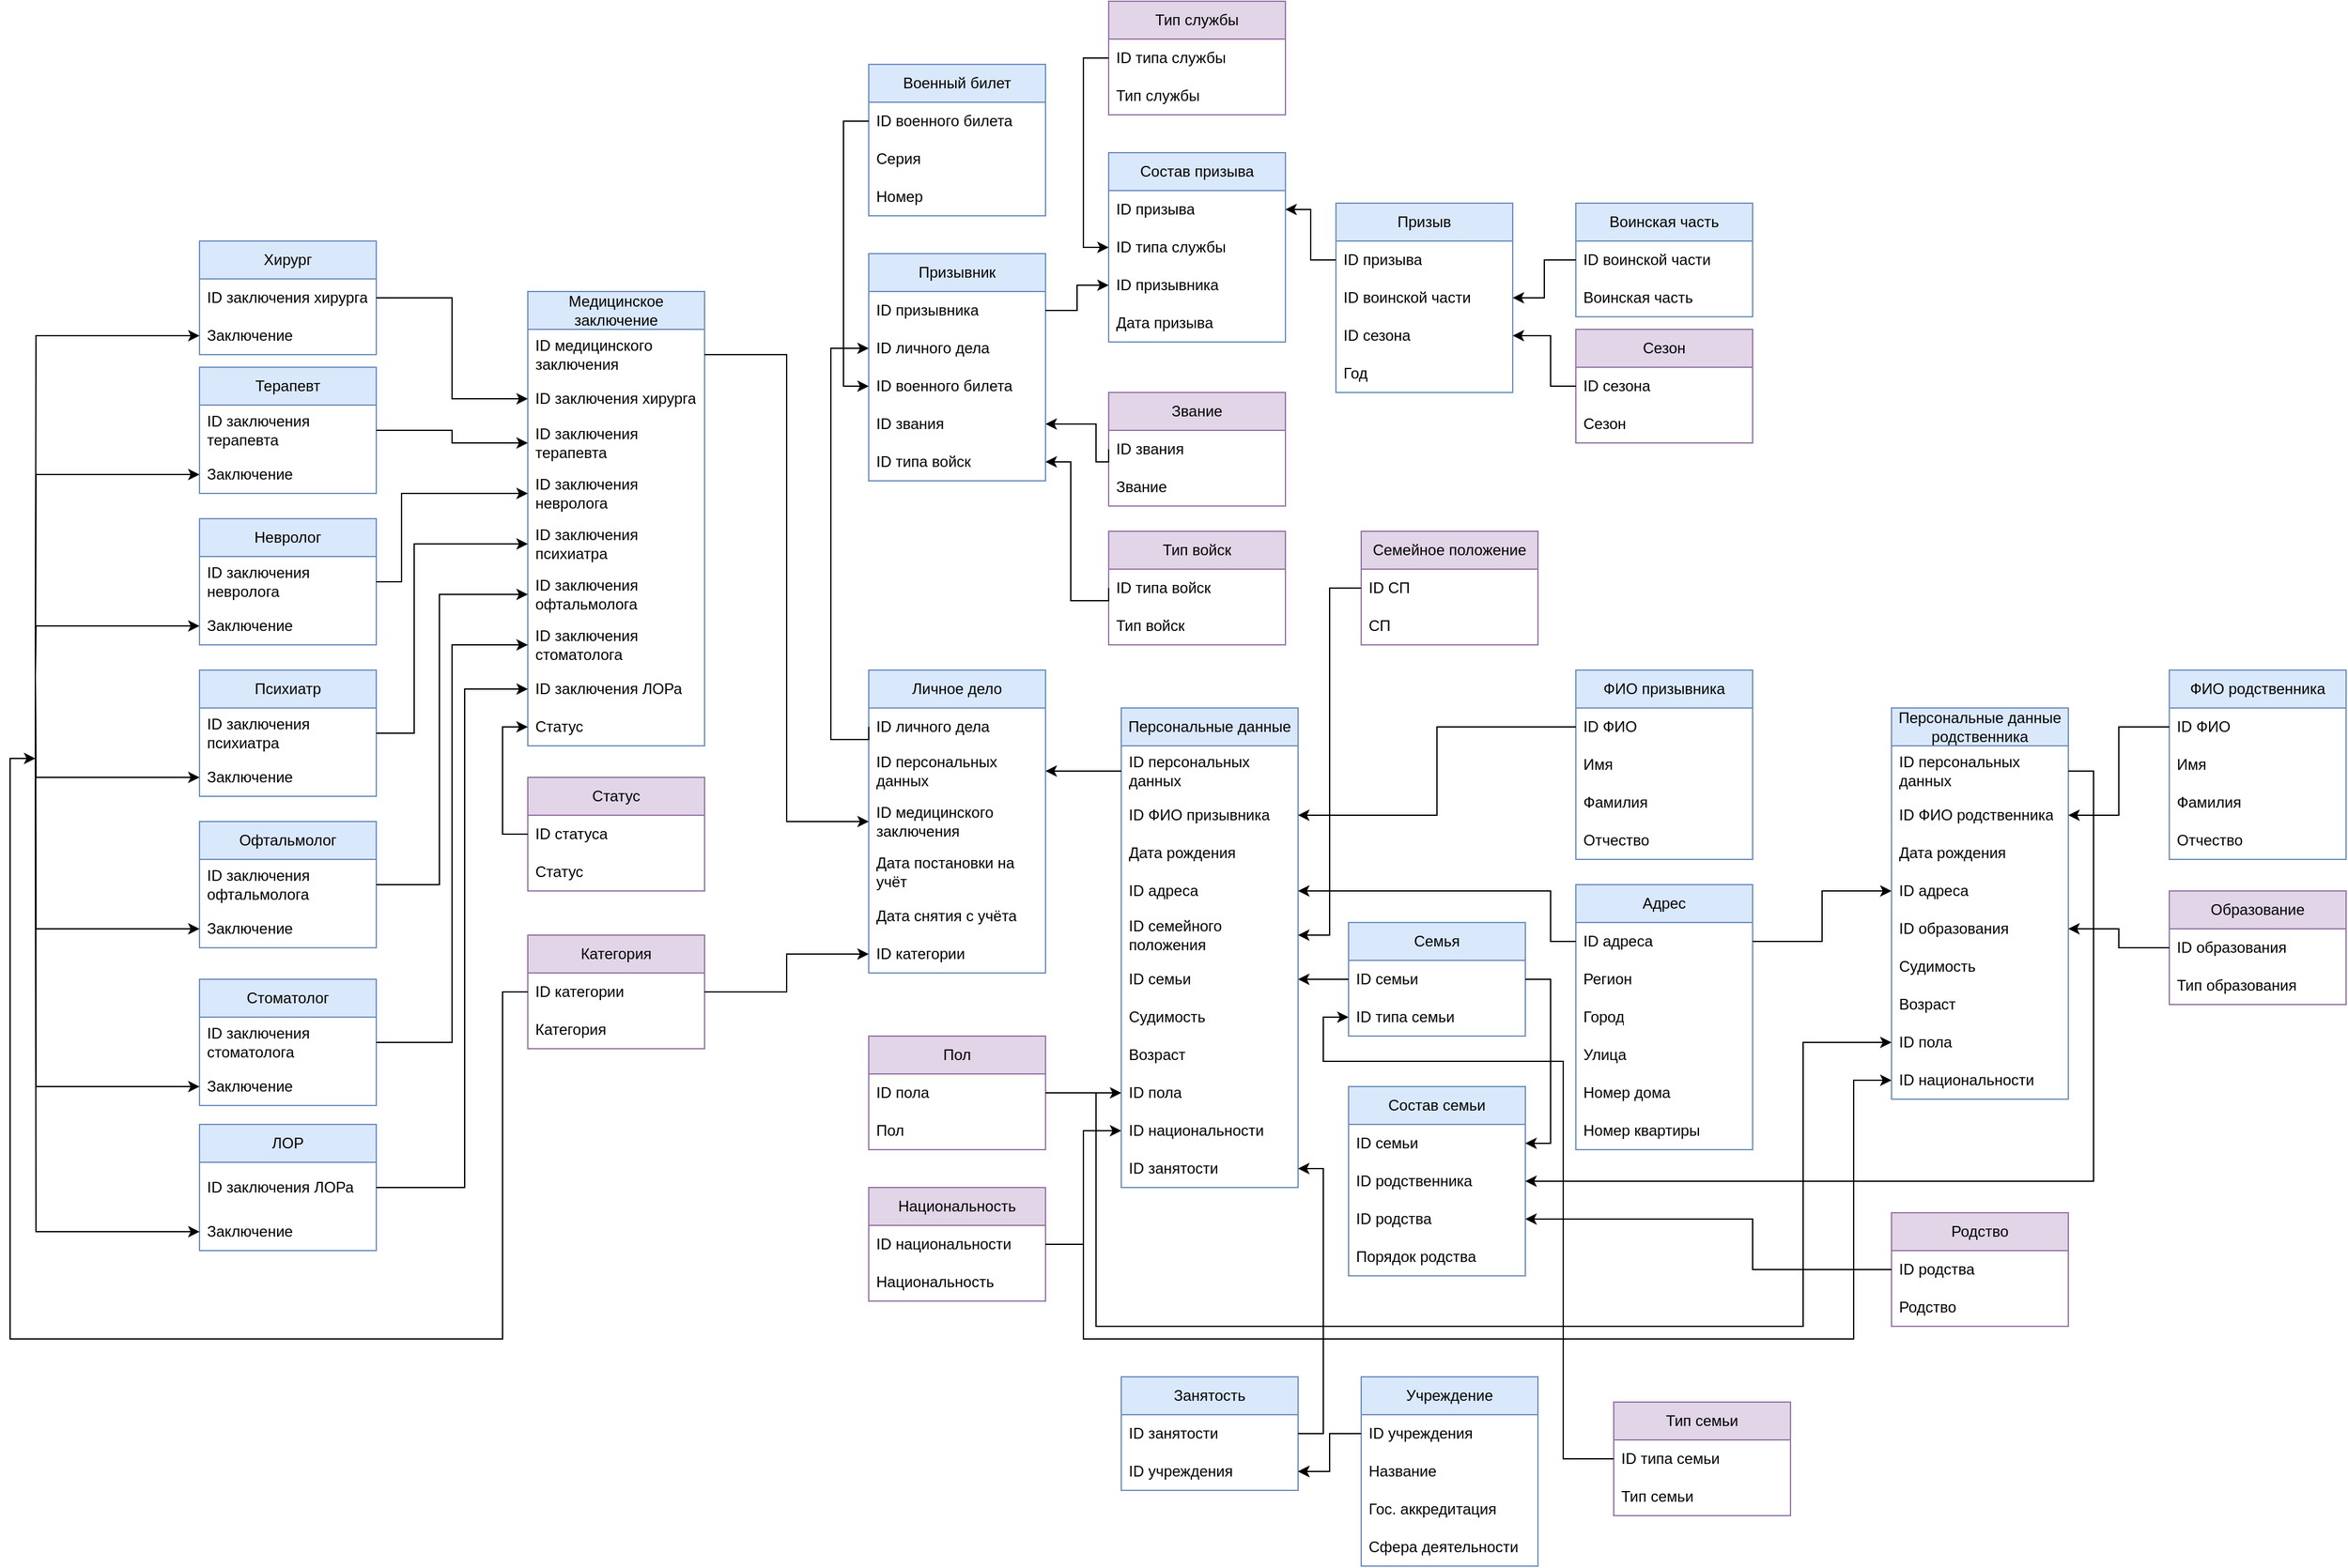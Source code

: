 <mxfile version="21.3.0" type="device">
  <diagram id="y6UfRKZ6QEJQWM361MYS" name="Страница 2">
    <mxGraphModel dx="2506" dy="2190" grid="1" gridSize="10" guides="1" tooltips="1" connect="1" arrows="1" fold="1" page="1" pageScale="1" pageWidth="827" pageHeight="1169" math="0" shadow="0">
      <root>
        <mxCell id="0" />
        <mxCell id="1" parent="0" />
        <mxCell id="uFjGDfnE48yF_RBGlcIL-2" value="Состав призыва" style="swimlane;fontStyle=0;childLayout=stackLayout;horizontal=1;startSize=30;horizontalStack=0;resizeParent=1;resizeParentMax=0;resizeLast=0;collapsible=1;marginBottom=0;whiteSpace=wrap;html=1;fillColor=#dae8fc;strokeColor=#6c8ebf;" parent="1" vertex="1">
          <mxGeometry x="300" y="40" width="140" height="150" as="geometry">
            <mxRectangle x="310" y="100" width="60" height="30" as="alternateBounds" />
          </mxGeometry>
        </mxCell>
        <mxCell id="uFjGDfnE48yF_RBGlcIL-3" value="ID призыва" style="text;strokeColor=none;fillColor=none;align=left;verticalAlign=middle;spacingLeft=4;spacingRight=4;overflow=hidden;points=[[0,0.5],[1,0.5]];portConstraint=eastwest;rotatable=0;whiteSpace=wrap;html=1;" parent="uFjGDfnE48yF_RBGlcIL-2" vertex="1">
          <mxGeometry y="30" width="140" height="30" as="geometry" />
        </mxCell>
        <mxCell id="oMWhDi-kwJLCMeY2Gtlp-160" value="ID типа службы" style="text;strokeColor=none;fillColor=none;align=left;verticalAlign=middle;spacingLeft=4;spacingRight=4;overflow=hidden;points=[[0,0.5],[1,0.5]];portConstraint=eastwest;rotatable=0;whiteSpace=wrap;html=1;" parent="uFjGDfnE48yF_RBGlcIL-2" vertex="1">
          <mxGeometry y="60" width="140" height="30" as="geometry" />
        </mxCell>
        <mxCell id="uFjGDfnE48yF_RBGlcIL-5" value="ID призывника" style="text;strokeColor=none;fillColor=none;align=left;verticalAlign=middle;spacingLeft=4;spacingRight=4;overflow=hidden;points=[[0,0.5],[1,0.5]];portConstraint=eastwest;rotatable=0;whiteSpace=wrap;html=1;" parent="uFjGDfnE48yF_RBGlcIL-2" vertex="1">
          <mxGeometry y="90" width="140" height="30" as="geometry" />
        </mxCell>
        <mxCell id="iztX2LbLnzQmKJiLHcBv-1" value="Дата призыва" style="text;strokeColor=none;fillColor=none;align=left;verticalAlign=middle;spacingLeft=4;spacingRight=4;overflow=hidden;points=[[0,0.5],[1,0.5]];portConstraint=eastwest;rotatable=0;whiteSpace=wrap;html=1;" parent="uFjGDfnE48yF_RBGlcIL-2" vertex="1">
          <mxGeometry y="120" width="140" height="30" as="geometry" />
        </mxCell>
        <mxCell id="xV8su9iFCQL68-W9Ks59-1" value="Призыв" style="swimlane;fontStyle=0;childLayout=stackLayout;horizontal=1;startSize=30;horizontalStack=0;resizeParent=1;resizeParentMax=0;resizeLast=0;collapsible=1;marginBottom=0;whiteSpace=wrap;html=1;fillColor=#dae8fc;strokeColor=#6c8ebf;" parent="1" vertex="1">
          <mxGeometry x="480" y="80" width="140" height="150" as="geometry" />
        </mxCell>
        <mxCell id="xV8su9iFCQL68-W9Ks59-2" value="ID призыва" style="text;strokeColor=none;fillColor=none;align=left;verticalAlign=middle;spacingLeft=4;spacingRight=4;overflow=hidden;points=[[0,0.5],[1,0.5]];portConstraint=eastwest;rotatable=0;whiteSpace=wrap;html=1;" parent="xV8su9iFCQL68-W9Ks59-1" vertex="1">
          <mxGeometry y="30" width="140" height="30" as="geometry" />
        </mxCell>
        <mxCell id="xV8su9iFCQL68-W9Ks59-3" value="ID воинской части" style="text;strokeColor=none;fillColor=none;align=left;verticalAlign=middle;spacingLeft=4;spacingRight=4;overflow=hidden;points=[[0,0.5],[1,0.5]];portConstraint=eastwest;rotatable=0;whiteSpace=wrap;html=1;" parent="xV8su9iFCQL68-W9Ks59-1" vertex="1">
          <mxGeometry y="60" width="140" height="30" as="geometry" />
        </mxCell>
        <mxCell id="xV8su9iFCQL68-W9Ks59-4" value="ID сезона&amp;nbsp;" style="text;strokeColor=none;fillColor=none;align=left;verticalAlign=middle;spacingLeft=4;spacingRight=4;overflow=hidden;points=[[0,0.5],[1,0.5]];portConstraint=eastwest;rotatable=0;whiteSpace=wrap;html=1;" parent="xV8su9iFCQL68-W9Ks59-1" vertex="1">
          <mxGeometry y="90" width="140" height="30" as="geometry" />
        </mxCell>
        <mxCell id="rqES-vHWVah4KchHbYOA-2" value="Год" style="text;strokeColor=none;fillColor=none;align=left;verticalAlign=middle;spacingLeft=4;spacingRight=4;overflow=hidden;points=[[0,0.5],[1,0.5]];portConstraint=eastwest;rotatable=0;whiteSpace=wrap;html=1;" parent="xV8su9iFCQL68-W9Ks59-1" vertex="1">
          <mxGeometry y="120" width="140" height="30" as="geometry" />
        </mxCell>
        <mxCell id="rqES-vHWVah4KchHbYOA-3" value="Воинская часть" style="swimlane;fontStyle=0;childLayout=stackLayout;horizontal=1;startSize=30;horizontalStack=0;resizeParent=1;resizeParentMax=0;resizeLast=0;collapsible=1;marginBottom=0;whiteSpace=wrap;html=1;fillColor=#dae8fc;strokeColor=#6c8ebf;" parent="1" vertex="1">
          <mxGeometry x="670" y="80" width="140" height="90" as="geometry" />
        </mxCell>
        <mxCell id="rqES-vHWVah4KchHbYOA-5" value="ID воинской части" style="text;strokeColor=none;fillColor=none;align=left;verticalAlign=middle;spacingLeft=4;spacingRight=4;overflow=hidden;points=[[0,0.5],[1,0.5]];portConstraint=eastwest;rotatable=0;whiteSpace=wrap;html=1;" parent="rqES-vHWVah4KchHbYOA-3" vertex="1">
          <mxGeometry y="30" width="140" height="30" as="geometry" />
        </mxCell>
        <mxCell id="rqES-vHWVah4KchHbYOA-6" value="Воинская часть" style="text;strokeColor=none;fillColor=none;align=left;verticalAlign=middle;spacingLeft=4;spacingRight=4;overflow=hidden;points=[[0,0.5],[1,0.5]];portConstraint=eastwest;rotatable=0;whiteSpace=wrap;html=1;" parent="rqES-vHWVah4KchHbYOA-3" vertex="1">
          <mxGeometry y="60" width="140" height="30" as="geometry" />
        </mxCell>
        <mxCell id="rqES-vHWVah4KchHbYOA-7" value="Сезон" style="swimlane;fontStyle=0;childLayout=stackLayout;horizontal=1;startSize=30;horizontalStack=0;resizeParent=1;resizeParentMax=0;resizeLast=0;collapsible=1;marginBottom=0;whiteSpace=wrap;html=1;fillColor=#e1d5e7;strokeColor=#9673a6;" parent="1" vertex="1">
          <mxGeometry x="670" y="180" width="140" height="90" as="geometry" />
        </mxCell>
        <mxCell id="rqES-vHWVah4KchHbYOA-8" value="ID сезона" style="text;strokeColor=none;fillColor=none;align=left;verticalAlign=middle;spacingLeft=4;spacingRight=4;overflow=hidden;points=[[0,0.5],[1,0.5]];portConstraint=eastwest;rotatable=0;whiteSpace=wrap;html=1;" parent="rqES-vHWVah4KchHbYOA-7" vertex="1">
          <mxGeometry y="30" width="140" height="30" as="geometry" />
        </mxCell>
        <mxCell id="rqES-vHWVah4KchHbYOA-9" value="Сезон" style="text;strokeColor=none;fillColor=none;align=left;verticalAlign=middle;spacingLeft=4;spacingRight=4;overflow=hidden;points=[[0,0.5],[1,0.5]];portConstraint=eastwest;rotatable=0;whiteSpace=wrap;html=1;" parent="rqES-vHWVah4KchHbYOA-7" vertex="1">
          <mxGeometry y="60" width="140" height="30" as="geometry" />
        </mxCell>
        <mxCell id="Y4rXOi4AE6ZYFxm0D70q-1" style="edgeStyle=orthogonalEdgeStyle;rounded=0;orthogonalLoop=1;jettySize=auto;html=1;exitX=0;exitY=0.5;exitDx=0;exitDy=0;entryX=1;entryY=0.5;entryDx=0;entryDy=0;" parent="1" source="xV8su9iFCQL68-W9Ks59-2" target="uFjGDfnE48yF_RBGlcIL-3" edge="1">
          <mxGeometry relative="1" as="geometry" />
        </mxCell>
        <mxCell id="Y4rXOi4AE6ZYFxm0D70q-3" style="edgeStyle=orthogonalEdgeStyle;rounded=0;orthogonalLoop=1;jettySize=auto;html=1;exitX=0;exitY=0.5;exitDx=0;exitDy=0;" parent="1" source="rqES-vHWVah4KchHbYOA-8" target="xV8su9iFCQL68-W9Ks59-4" edge="1">
          <mxGeometry relative="1" as="geometry">
            <Array as="points">
              <mxPoint x="650" y="225" />
              <mxPoint x="650" y="185" />
            </Array>
          </mxGeometry>
        </mxCell>
        <mxCell id="Y4rXOi4AE6ZYFxm0D70q-4" style="edgeStyle=orthogonalEdgeStyle;rounded=0;orthogonalLoop=1;jettySize=auto;html=1;exitX=0;exitY=0.5;exitDx=0;exitDy=0;entryX=1;entryY=0.5;entryDx=0;entryDy=0;" parent="1" source="rqES-vHWVah4KchHbYOA-5" target="xV8su9iFCQL68-W9Ks59-3" edge="1">
          <mxGeometry relative="1" as="geometry" />
        </mxCell>
        <mxCell id="DBEHc1FnCBLJ6mM6Ktaa-1" value="Призывник" style="swimlane;fontStyle=0;childLayout=stackLayout;horizontal=1;startSize=30;horizontalStack=0;resizeParent=1;resizeParentMax=0;resizeLast=0;collapsible=1;marginBottom=0;whiteSpace=wrap;html=1;fillColor=#dae8fc;strokeColor=#6c8ebf;" parent="1" vertex="1">
          <mxGeometry x="110" y="120" width="140" height="180" as="geometry" />
        </mxCell>
        <mxCell id="DBEHc1FnCBLJ6mM6Ktaa-2" value="ID призывника" style="text;strokeColor=none;fillColor=none;align=left;verticalAlign=middle;spacingLeft=4;spacingRight=4;overflow=hidden;points=[[0,0.5],[1,0.5]];portConstraint=eastwest;rotatable=0;whiteSpace=wrap;html=1;" parent="DBEHc1FnCBLJ6mM6Ktaa-1" vertex="1">
          <mxGeometry y="30" width="140" height="30" as="geometry" />
        </mxCell>
        <mxCell id="DBEHc1FnCBLJ6mM6Ktaa-3" value="ID личного дела" style="text;strokeColor=none;fillColor=none;align=left;verticalAlign=middle;spacingLeft=4;spacingRight=4;overflow=hidden;points=[[0,0.5],[1,0.5]];portConstraint=eastwest;rotatable=0;whiteSpace=wrap;html=1;" parent="DBEHc1FnCBLJ6mM6Ktaa-1" vertex="1">
          <mxGeometry y="60" width="140" height="30" as="geometry" />
        </mxCell>
        <mxCell id="DBEHc1FnCBLJ6mM6Ktaa-4" value="ID военного билета" style="text;strokeColor=none;fillColor=none;align=left;verticalAlign=middle;spacingLeft=4;spacingRight=4;overflow=hidden;points=[[0,0.5],[1,0.5]];portConstraint=eastwest;rotatable=0;whiteSpace=wrap;html=1;" parent="DBEHc1FnCBLJ6mM6Ktaa-1" vertex="1">
          <mxGeometry y="90" width="140" height="30" as="geometry" />
        </mxCell>
        <mxCell id="NU4ZQ6qD4mlW5rFmDIBN-10" value="ID звания" style="text;strokeColor=none;fillColor=none;align=left;verticalAlign=middle;spacingLeft=4;spacingRight=4;overflow=hidden;points=[[0,0.5],[1,0.5]];portConstraint=eastwest;rotatable=0;whiteSpace=wrap;html=1;" parent="DBEHc1FnCBLJ6mM6Ktaa-1" vertex="1">
          <mxGeometry y="120" width="140" height="30" as="geometry" />
        </mxCell>
        <mxCell id="qyU4vmr8I8zJq5uqFT6e-4" value="ID типа войск" style="text;strokeColor=none;fillColor=none;align=left;verticalAlign=middle;spacingLeft=4;spacingRight=4;overflow=hidden;points=[[0,0.5],[1,0.5]];portConstraint=eastwest;rotatable=0;whiteSpace=wrap;html=1;" parent="DBEHc1FnCBLJ6mM6Ktaa-1" vertex="1">
          <mxGeometry y="150" width="140" height="30" as="geometry" />
        </mxCell>
        <mxCell id="NU4ZQ6qD4mlW5rFmDIBN-1" value="Звание" style="swimlane;fontStyle=0;childLayout=stackLayout;horizontal=1;startSize=30;horizontalStack=0;resizeParent=1;resizeParentMax=0;resizeLast=0;collapsible=1;marginBottom=0;whiteSpace=wrap;html=1;fillColor=#e1d5e7;strokeColor=#9673a6;" parent="1" vertex="1">
          <mxGeometry x="300" y="230" width="140" height="90" as="geometry" />
        </mxCell>
        <mxCell id="NU4ZQ6qD4mlW5rFmDIBN-2" value="ID звания" style="text;strokeColor=none;fillColor=none;align=left;verticalAlign=middle;spacingLeft=4;spacingRight=4;overflow=hidden;points=[[0,0.5],[1,0.5]];portConstraint=eastwest;rotatable=0;whiteSpace=wrap;html=1;" parent="NU4ZQ6qD4mlW5rFmDIBN-1" vertex="1">
          <mxGeometry y="30" width="140" height="30" as="geometry" />
        </mxCell>
        <mxCell id="NU4ZQ6qD4mlW5rFmDIBN-3" value="Звание" style="text;strokeColor=none;fillColor=none;align=left;verticalAlign=middle;spacingLeft=4;spacingRight=4;overflow=hidden;points=[[0,0.5],[1,0.5]];portConstraint=eastwest;rotatable=0;whiteSpace=wrap;html=1;" parent="NU4ZQ6qD4mlW5rFmDIBN-1" vertex="1">
          <mxGeometry y="60" width="140" height="30" as="geometry" />
        </mxCell>
        <mxCell id="a8Vr-hNxq2lfJQfyhQ2G-1" style="edgeStyle=orthogonalEdgeStyle;rounded=0;orthogonalLoop=1;jettySize=auto;html=1;exitX=1;exitY=0.5;exitDx=0;exitDy=0;entryX=0;entryY=0.5;entryDx=0;entryDy=0;" parent="1" source="DBEHc1FnCBLJ6mM6Ktaa-2" target="uFjGDfnE48yF_RBGlcIL-5" edge="1">
          <mxGeometry relative="1" as="geometry" />
        </mxCell>
        <mxCell id="XxXXBL17YT1cGlE6tvlk-1" value="Военный билет" style="swimlane;fontStyle=0;childLayout=stackLayout;horizontal=1;startSize=30;horizontalStack=0;resizeParent=1;resizeParentMax=0;resizeLast=0;collapsible=1;marginBottom=0;whiteSpace=wrap;html=1;fillColor=#dae8fc;strokeColor=#6c8ebf;" parent="1" vertex="1">
          <mxGeometry x="110" y="-30" width="140" height="120" as="geometry" />
        </mxCell>
        <mxCell id="XxXXBL17YT1cGlE6tvlk-2" value="ID военного билета" style="text;strokeColor=none;fillColor=none;align=left;verticalAlign=middle;spacingLeft=4;spacingRight=4;overflow=hidden;points=[[0,0.5],[1,0.5]];portConstraint=eastwest;rotatable=0;whiteSpace=wrap;html=1;" parent="XxXXBL17YT1cGlE6tvlk-1" vertex="1">
          <mxGeometry y="30" width="140" height="30" as="geometry" />
        </mxCell>
        <mxCell id="XxXXBL17YT1cGlE6tvlk-4" value="Серия" style="text;strokeColor=none;fillColor=none;align=left;verticalAlign=middle;spacingLeft=4;spacingRight=4;overflow=hidden;points=[[0,0.5],[1,0.5]];portConstraint=eastwest;rotatable=0;whiteSpace=wrap;html=1;" parent="XxXXBL17YT1cGlE6tvlk-1" vertex="1">
          <mxGeometry y="60" width="140" height="30" as="geometry" />
        </mxCell>
        <mxCell id="e65DoF6OKbClnprVF4vQ-1" value="Номер" style="text;strokeColor=none;fillColor=none;align=left;verticalAlign=middle;spacingLeft=4;spacingRight=4;overflow=hidden;points=[[0,0.5],[1,0.5]];portConstraint=eastwest;rotatable=0;whiteSpace=wrap;html=1;" parent="XxXXBL17YT1cGlE6tvlk-1" vertex="1">
          <mxGeometry y="90" width="140" height="30" as="geometry" />
        </mxCell>
        <mxCell id="e65DoF6OKbClnprVF4vQ-2" style="edgeStyle=orthogonalEdgeStyle;rounded=0;orthogonalLoop=1;jettySize=auto;html=1;exitX=0;exitY=0.5;exitDx=0;exitDy=0;entryX=0;entryY=0.5;entryDx=0;entryDy=0;" parent="1" source="XxXXBL17YT1cGlE6tvlk-2" target="DBEHc1FnCBLJ6mM6Ktaa-4" edge="1">
          <mxGeometry relative="1" as="geometry" />
        </mxCell>
        <mxCell id="dvVMdu815sfrwOotKOuK-1" value="Личное дело" style="swimlane;fontStyle=0;childLayout=stackLayout;horizontal=1;startSize=30;horizontalStack=0;resizeParent=1;resizeParentMax=0;resizeLast=0;collapsible=1;marginBottom=0;whiteSpace=wrap;html=1;fillColor=#dae8fc;strokeColor=#6c8ebf;" parent="1" vertex="1">
          <mxGeometry x="110" y="450" width="140" height="240" as="geometry" />
        </mxCell>
        <mxCell id="dvVMdu815sfrwOotKOuK-2" value="ID личного дела" style="text;strokeColor=none;fillColor=none;align=left;verticalAlign=middle;spacingLeft=4;spacingRight=4;overflow=hidden;points=[[0,0.5],[1,0.5]];portConstraint=eastwest;rotatable=0;whiteSpace=wrap;html=1;" parent="dvVMdu815sfrwOotKOuK-1" vertex="1">
          <mxGeometry y="30" width="140" height="30" as="geometry" />
        </mxCell>
        <mxCell id="dvVMdu815sfrwOotKOuK-3" value="ID персональных данных" style="text;strokeColor=none;fillColor=none;align=left;verticalAlign=middle;spacingLeft=4;spacingRight=4;overflow=hidden;points=[[0,0.5],[1,0.5]];portConstraint=eastwest;rotatable=0;whiteSpace=wrap;html=1;" parent="dvVMdu815sfrwOotKOuK-1" vertex="1">
          <mxGeometry y="60" width="140" height="40" as="geometry" />
        </mxCell>
        <mxCell id="KhFK9uKKPOUQWYRajKte-2" value="ID медицинского заключения" style="text;strokeColor=none;fillColor=none;align=left;verticalAlign=middle;spacingLeft=4;spacingRight=4;overflow=hidden;points=[[0,0.5],[1,0.5]];portConstraint=eastwest;rotatable=0;whiteSpace=wrap;html=1;" parent="dvVMdu815sfrwOotKOuK-1" vertex="1">
          <mxGeometry y="100" width="140" height="40" as="geometry" />
        </mxCell>
        <mxCell id="qyU4vmr8I8zJq5uqFT6e-1" value="Дата постановки на учёт" style="text;strokeColor=none;fillColor=none;align=left;verticalAlign=middle;spacingLeft=4;spacingRight=4;overflow=hidden;points=[[0,0.5],[1,0.5]];portConstraint=eastwest;rotatable=0;whiteSpace=wrap;html=1;" parent="dvVMdu815sfrwOotKOuK-1" vertex="1">
          <mxGeometry y="140" width="140" height="40" as="geometry" />
        </mxCell>
        <mxCell id="qyU4vmr8I8zJq5uqFT6e-2" value="Дата снятия с учёта" style="text;strokeColor=none;fillColor=none;align=left;verticalAlign=middle;spacingLeft=4;spacingRight=4;overflow=hidden;points=[[0,0.5],[1,0.5]];portConstraint=eastwest;rotatable=0;whiteSpace=wrap;html=1;" parent="dvVMdu815sfrwOotKOuK-1" vertex="1">
          <mxGeometry y="180" width="140" height="30" as="geometry" />
        </mxCell>
        <mxCell id="KhFK9uKKPOUQWYRajKte-1" value="ID категории" style="text;strokeColor=none;fillColor=none;align=left;verticalAlign=middle;spacingLeft=4;spacingRight=4;overflow=hidden;points=[[0,0.5],[1,0.5]];portConstraint=eastwest;rotatable=0;whiteSpace=wrap;html=1;" parent="dvVMdu815sfrwOotKOuK-1" vertex="1">
          <mxGeometry y="210" width="140" height="30" as="geometry" />
        </mxCell>
        <mxCell id="u3xjwBokUDfRhbTMQV2V-1" style="edgeStyle=orthogonalEdgeStyle;rounded=0;orthogonalLoop=1;jettySize=auto;html=1;exitX=0;exitY=0.5;exitDx=0;exitDy=0;entryX=0;entryY=0.5;entryDx=0;entryDy=0;" parent="1" source="dvVMdu815sfrwOotKOuK-2" target="DBEHc1FnCBLJ6mM6Ktaa-3" edge="1">
          <mxGeometry relative="1" as="geometry">
            <Array as="points">
              <mxPoint x="110" y="505" />
              <mxPoint x="80" y="505" />
              <mxPoint x="80" y="195" />
            </Array>
          </mxGeometry>
        </mxCell>
        <mxCell id="4Lfjyu_UfMCM6IHOQm0h-1" value="Персональные данные" style="swimlane;fontStyle=0;childLayout=stackLayout;horizontal=1;startSize=30;horizontalStack=0;resizeParent=1;resizeParentMax=0;resizeLast=0;collapsible=1;marginBottom=0;whiteSpace=wrap;html=1;fillColor=#dae8fc;strokeColor=#6c8ebf;" parent="1" vertex="1">
          <mxGeometry x="310" y="480" width="140" height="380" as="geometry" />
        </mxCell>
        <mxCell id="4Lfjyu_UfMCM6IHOQm0h-2" value="ID персональных данных&amp;nbsp;" style="text;strokeColor=none;fillColor=none;align=left;verticalAlign=middle;spacingLeft=4;spacingRight=4;overflow=hidden;points=[[0,0.5],[1,0.5]];portConstraint=eastwest;rotatable=0;whiteSpace=wrap;html=1;" parent="4Lfjyu_UfMCM6IHOQm0h-1" vertex="1">
          <mxGeometry y="30" width="140" height="40" as="geometry" />
        </mxCell>
        <mxCell id="4Lfjyu_UfMCM6IHOQm0h-3" value="ID ФИО призывника" style="text;strokeColor=none;fillColor=none;align=left;verticalAlign=middle;spacingLeft=4;spacingRight=4;overflow=hidden;points=[[0,0.5],[1,0.5]];portConstraint=eastwest;rotatable=0;whiteSpace=wrap;html=1;" parent="4Lfjyu_UfMCM6IHOQm0h-1" vertex="1">
          <mxGeometry y="70" width="140" height="30" as="geometry" />
        </mxCell>
        <mxCell id="oMWhDi-kwJLCMeY2Gtlp-1" value="Дата рождения" style="text;strokeColor=none;fillColor=none;align=left;verticalAlign=middle;spacingLeft=4;spacingRight=4;overflow=hidden;points=[[0,0.5],[1,0.5]];portConstraint=eastwest;rotatable=0;whiteSpace=wrap;html=1;" parent="4Lfjyu_UfMCM6IHOQm0h-1" vertex="1">
          <mxGeometry y="100" width="140" height="30" as="geometry" />
        </mxCell>
        <mxCell id="oMWhDi-kwJLCMeY2Gtlp-2" value="ID адреса&amp;nbsp;" style="text;strokeColor=none;fillColor=none;align=left;verticalAlign=middle;spacingLeft=4;spacingRight=4;overflow=hidden;points=[[0,0.5],[1,0.5]];portConstraint=eastwest;rotatable=0;whiteSpace=wrap;html=1;" parent="4Lfjyu_UfMCM6IHOQm0h-1" vertex="1">
          <mxGeometry y="130" width="140" height="30" as="geometry" />
        </mxCell>
        <mxCell id="oMWhDi-kwJLCMeY2Gtlp-3" value="ID семейного положения" style="text;strokeColor=none;fillColor=none;align=left;verticalAlign=middle;spacingLeft=4;spacingRight=4;overflow=hidden;points=[[0,0.5],[1,0.5]];portConstraint=eastwest;rotatable=0;whiteSpace=wrap;html=1;" parent="4Lfjyu_UfMCM6IHOQm0h-1" vertex="1">
          <mxGeometry y="160" width="140" height="40" as="geometry" />
        </mxCell>
        <mxCell id="oMWhDi-kwJLCMeY2Gtlp-4" value="ID семьи" style="text;strokeColor=none;fillColor=none;align=left;verticalAlign=middle;spacingLeft=4;spacingRight=4;overflow=hidden;points=[[0,0.5],[1,0.5]];portConstraint=eastwest;rotatable=0;whiteSpace=wrap;html=1;" parent="4Lfjyu_UfMCM6IHOQm0h-1" vertex="1">
          <mxGeometry y="200" width="140" height="30" as="geometry" />
        </mxCell>
        <mxCell id="oMWhDi-kwJLCMeY2Gtlp-35" value="Судимость" style="text;strokeColor=none;fillColor=none;align=left;verticalAlign=middle;spacingLeft=4;spacingRight=4;overflow=hidden;points=[[0,0.5],[1,0.5]];portConstraint=eastwest;rotatable=0;whiteSpace=wrap;html=1;" parent="4Lfjyu_UfMCM6IHOQm0h-1" vertex="1">
          <mxGeometry y="230" width="140" height="30" as="geometry" />
        </mxCell>
        <mxCell id="oMWhDi-kwJLCMeY2Gtlp-36" value="Возраст" style="text;strokeColor=none;fillColor=none;align=left;verticalAlign=middle;spacingLeft=4;spacingRight=4;overflow=hidden;points=[[0,0.5],[1,0.5]];portConstraint=eastwest;rotatable=0;whiteSpace=wrap;html=1;" parent="4Lfjyu_UfMCM6IHOQm0h-1" vertex="1">
          <mxGeometry y="260" width="140" height="30" as="geometry" />
        </mxCell>
        <mxCell id="oMWhDi-kwJLCMeY2Gtlp-37" value="ID пола" style="text;strokeColor=none;fillColor=none;align=left;verticalAlign=middle;spacingLeft=4;spacingRight=4;overflow=hidden;points=[[0,0.5],[1,0.5]];portConstraint=eastwest;rotatable=0;whiteSpace=wrap;html=1;" parent="4Lfjyu_UfMCM6IHOQm0h-1" vertex="1">
          <mxGeometry y="290" width="140" height="30" as="geometry" />
        </mxCell>
        <mxCell id="oMWhDi-kwJLCMeY2Gtlp-39" value="ID национальности" style="text;strokeColor=none;fillColor=none;align=left;verticalAlign=middle;spacingLeft=4;spacingRight=4;overflow=hidden;points=[[0,0.5],[1,0.5]];portConstraint=eastwest;rotatable=0;whiteSpace=wrap;html=1;" parent="4Lfjyu_UfMCM6IHOQm0h-1" vertex="1">
          <mxGeometry y="320" width="140" height="30" as="geometry" />
        </mxCell>
        <mxCell id="oMWhDi-kwJLCMeY2Gtlp-152" value="ID занятости" style="text;strokeColor=none;fillColor=none;align=left;verticalAlign=middle;spacingLeft=4;spacingRight=4;overflow=hidden;points=[[0,0.5],[1,0.5]];portConstraint=eastwest;rotatable=0;whiteSpace=wrap;html=1;" parent="4Lfjyu_UfMCM6IHOQm0h-1" vertex="1">
          <mxGeometry y="350" width="140" height="30" as="geometry" />
        </mxCell>
        <mxCell id="4Lfjyu_UfMCM6IHOQm0h-6" style="edgeStyle=orthogonalEdgeStyle;rounded=0;orthogonalLoop=1;jettySize=auto;html=1;exitX=0;exitY=0.5;exitDx=0;exitDy=0;entryX=1;entryY=0.5;entryDx=0;entryDy=0;" parent="1" source="4Lfjyu_UfMCM6IHOQm0h-2" target="dvVMdu815sfrwOotKOuK-3" edge="1">
          <mxGeometry relative="1" as="geometry" />
        </mxCell>
        <mxCell id="qyU4vmr8I8zJq5uqFT6e-5" value="Тип войск" style="swimlane;fontStyle=0;childLayout=stackLayout;horizontal=1;startSize=30;horizontalStack=0;resizeParent=1;resizeParentMax=0;resizeLast=0;collapsible=1;marginBottom=0;whiteSpace=wrap;html=1;fillColor=#e1d5e7;strokeColor=#9673a6;" parent="1" vertex="1">
          <mxGeometry x="300" y="340" width="140" height="90" as="geometry" />
        </mxCell>
        <mxCell id="qyU4vmr8I8zJq5uqFT6e-6" value="ID типа войск" style="text;strokeColor=none;fillColor=none;align=left;verticalAlign=middle;spacingLeft=4;spacingRight=4;overflow=hidden;points=[[0,0.5],[1,0.5]];portConstraint=eastwest;rotatable=0;whiteSpace=wrap;html=1;" parent="qyU4vmr8I8zJq5uqFT6e-5" vertex="1">
          <mxGeometry y="30" width="140" height="30" as="geometry" />
        </mxCell>
        <mxCell id="qyU4vmr8I8zJq5uqFT6e-7" value="Тип войск" style="text;strokeColor=none;fillColor=none;align=left;verticalAlign=middle;spacingLeft=4;spacingRight=4;overflow=hidden;points=[[0,0.5],[1,0.5]];portConstraint=eastwest;rotatable=0;whiteSpace=wrap;html=1;" parent="qyU4vmr8I8zJq5uqFT6e-5" vertex="1">
          <mxGeometry y="60" width="140" height="30" as="geometry" />
        </mxCell>
        <mxCell id="qyU4vmr8I8zJq5uqFT6e-9" style="edgeStyle=orthogonalEdgeStyle;rounded=0;orthogonalLoop=1;jettySize=auto;html=1;exitX=0;exitY=0.5;exitDx=0;exitDy=0;entryX=1;entryY=0.5;entryDx=0;entryDy=0;" parent="1" source="NU4ZQ6qD4mlW5rFmDIBN-2" target="NU4ZQ6qD4mlW5rFmDIBN-10" edge="1">
          <mxGeometry relative="1" as="geometry">
            <Array as="points">
              <mxPoint x="290" y="285" />
              <mxPoint x="290" y="255" />
            </Array>
          </mxGeometry>
        </mxCell>
        <mxCell id="qyU4vmr8I8zJq5uqFT6e-10" style="edgeStyle=orthogonalEdgeStyle;rounded=0;orthogonalLoop=1;jettySize=auto;html=1;exitX=0;exitY=0.5;exitDx=0;exitDy=0;entryX=1;entryY=0.5;entryDx=0;entryDy=0;" parent="1" source="qyU4vmr8I8zJq5uqFT6e-6" target="qyU4vmr8I8zJq5uqFT6e-4" edge="1">
          <mxGeometry relative="1" as="geometry">
            <Array as="points">
              <mxPoint x="270" y="395" />
              <mxPoint x="270" y="285" />
            </Array>
          </mxGeometry>
        </mxCell>
        <mxCell id="oMWhDi-kwJLCMeY2Gtlp-6" value="ФИО призывника" style="swimlane;fontStyle=0;childLayout=stackLayout;horizontal=1;startSize=30;horizontalStack=0;resizeParent=1;resizeParentMax=0;resizeLast=0;collapsible=1;marginBottom=0;whiteSpace=wrap;html=1;fillColor=#dae8fc;strokeColor=#6c8ebf;" parent="1" vertex="1">
          <mxGeometry x="670" y="450" width="140" height="150" as="geometry" />
        </mxCell>
        <mxCell id="oMWhDi-kwJLCMeY2Gtlp-7" value="ID ФИО" style="text;strokeColor=none;fillColor=none;align=left;verticalAlign=middle;spacingLeft=4;spacingRight=4;overflow=hidden;points=[[0,0.5],[1,0.5]];portConstraint=eastwest;rotatable=0;whiteSpace=wrap;html=1;" parent="oMWhDi-kwJLCMeY2Gtlp-6" vertex="1">
          <mxGeometry y="30" width="140" height="30" as="geometry" />
        </mxCell>
        <mxCell id="oMWhDi-kwJLCMeY2Gtlp-8" value="Имя" style="text;strokeColor=none;fillColor=none;align=left;verticalAlign=middle;spacingLeft=4;spacingRight=4;overflow=hidden;points=[[0,0.5],[1,0.5]];portConstraint=eastwest;rotatable=0;whiteSpace=wrap;html=1;" parent="oMWhDi-kwJLCMeY2Gtlp-6" vertex="1">
          <mxGeometry y="60" width="140" height="30" as="geometry" />
        </mxCell>
        <mxCell id="oMWhDi-kwJLCMeY2Gtlp-9" value="Фамилия" style="text;strokeColor=none;fillColor=none;align=left;verticalAlign=middle;spacingLeft=4;spacingRight=4;overflow=hidden;points=[[0,0.5],[1,0.5]];portConstraint=eastwest;rotatable=0;whiteSpace=wrap;html=1;" parent="oMWhDi-kwJLCMeY2Gtlp-6" vertex="1">
          <mxGeometry y="90" width="140" height="30" as="geometry" />
        </mxCell>
        <mxCell id="oMWhDi-kwJLCMeY2Gtlp-10" value="Отчество" style="text;strokeColor=none;fillColor=none;align=left;verticalAlign=middle;spacingLeft=4;spacingRight=4;overflow=hidden;points=[[0,0.5],[1,0.5]];portConstraint=eastwest;rotatable=0;whiteSpace=wrap;html=1;" parent="oMWhDi-kwJLCMeY2Gtlp-6" vertex="1">
          <mxGeometry y="120" width="140" height="30" as="geometry" />
        </mxCell>
        <mxCell id="oMWhDi-kwJLCMeY2Gtlp-11" style="edgeStyle=orthogonalEdgeStyle;rounded=0;orthogonalLoop=1;jettySize=auto;html=1;exitX=0;exitY=0.5;exitDx=0;exitDy=0;entryX=1;entryY=0.5;entryDx=0;entryDy=0;" parent="1" source="oMWhDi-kwJLCMeY2Gtlp-7" target="4Lfjyu_UfMCM6IHOQm0h-3" edge="1">
          <mxGeometry relative="1" as="geometry" />
        </mxCell>
        <mxCell id="oMWhDi-kwJLCMeY2Gtlp-12" value="Адрес" style="swimlane;fontStyle=0;childLayout=stackLayout;horizontal=1;startSize=30;horizontalStack=0;resizeParent=1;resizeParentMax=0;resizeLast=0;collapsible=1;marginBottom=0;whiteSpace=wrap;html=1;fillColor=#dae8fc;strokeColor=#6c8ebf;" parent="1" vertex="1">
          <mxGeometry x="670" y="620" width="140" height="210" as="geometry" />
        </mxCell>
        <mxCell id="oMWhDi-kwJLCMeY2Gtlp-13" value="ID адреса" style="text;strokeColor=none;fillColor=none;align=left;verticalAlign=middle;spacingLeft=4;spacingRight=4;overflow=hidden;points=[[0,0.5],[1,0.5]];portConstraint=eastwest;rotatable=0;whiteSpace=wrap;html=1;" parent="oMWhDi-kwJLCMeY2Gtlp-12" vertex="1">
          <mxGeometry y="30" width="140" height="30" as="geometry" />
        </mxCell>
        <mxCell id="oMWhDi-kwJLCMeY2Gtlp-14" value="Регион" style="text;strokeColor=none;fillColor=none;align=left;verticalAlign=middle;spacingLeft=4;spacingRight=4;overflow=hidden;points=[[0,0.5],[1,0.5]];portConstraint=eastwest;rotatable=0;whiteSpace=wrap;html=1;" parent="oMWhDi-kwJLCMeY2Gtlp-12" vertex="1">
          <mxGeometry y="60" width="140" height="30" as="geometry" />
        </mxCell>
        <mxCell id="oMWhDi-kwJLCMeY2Gtlp-15" value="Город" style="text;strokeColor=none;fillColor=none;align=left;verticalAlign=middle;spacingLeft=4;spacingRight=4;overflow=hidden;points=[[0,0.5],[1,0.5]];portConstraint=eastwest;rotatable=0;whiteSpace=wrap;html=1;" parent="oMWhDi-kwJLCMeY2Gtlp-12" vertex="1">
          <mxGeometry y="90" width="140" height="30" as="geometry" />
        </mxCell>
        <mxCell id="oMWhDi-kwJLCMeY2Gtlp-16" value="Улица" style="text;strokeColor=none;fillColor=none;align=left;verticalAlign=middle;spacingLeft=4;spacingRight=4;overflow=hidden;points=[[0,0.5],[1,0.5]];portConstraint=eastwest;rotatable=0;whiteSpace=wrap;html=1;" parent="oMWhDi-kwJLCMeY2Gtlp-12" vertex="1">
          <mxGeometry y="120" width="140" height="30" as="geometry" />
        </mxCell>
        <mxCell id="oMWhDi-kwJLCMeY2Gtlp-17" value="Номер дома" style="text;strokeColor=none;fillColor=none;align=left;verticalAlign=middle;spacingLeft=4;spacingRight=4;overflow=hidden;points=[[0,0.5],[1,0.5]];portConstraint=eastwest;rotatable=0;whiteSpace=wrap;html=1;" parent="oMWhDi-kwJLCMeY2Gtlp-12" vertex="1">
          <mxGeometry y="150" width="140" height="30" as="geometry" />
        </mxCell>
        <mxCell id="oMWhDi-kwJLCMeY2Gtlp-18" value="Номер квартиры" style="text;strokeColor=none;fillColor=none;align=left;verticalAlign=middle;spacingLeft=4;spacingRight=4;overflow=hidden;points=[[0,0.5],[1,0.5]];portConstraint=eastwest;rotatable=0;whiteSpace=wrap;html=1;" parent="oMWhDi-kwJLCMeY2Gtlp-12" vertex="1">
          <mxGeometry y="180" width="140" height="30" as="geometry" />
        </mxCell>
        <mxCell id="oMWhDi-kwJLCMeY2Gtlp-19" style="edgeStyle=orthogonalEdgeStyle;rounded=0;orthogonalLoop=1;jettySize=auto;html=1;exitX=0;exitY=0.5;exitDx=0;exitDy=0;entryX=1;entryY=0.5;entryDx=0;entryDy=0;" parent="1" source="oMWhDi-kwJLCMeY2Gtlp-13" target="oMWhDi-kwJLCMeY2Gtlp-2" edge="1">
          <mxGeometry relative="1" as="geometry">
            <Array as="points">
              <mxPoint x="650" y="665" />
              <mxPoint x="650" y="625" />
            </Array>
          </mxGeometry>
        </mxCell>
        <mxCell id="oMWhDi-kwJLCMeY2Gtlp-20" value="Семейное положение" style="swimlane;fontStyle=0;childLayout=stackLayout;horizontal=1;startSize=30;horizontalStack=0;resizeParent=1;resizeParentMax=0;resizeLast=0;collapsible=1;marginBottom=0;whiteSpace=wrap;html=1;fillColor=#e1d5e7;strokeColor=#9673a6;" parent="1" vertex="1">
          <mxGeometry x="500" y="340" width="140" height="90" as="geometry" />
        </mxCell>
        <mxCell id="oMWhDi-kwJLCMeY2Gtlp-21" value="ID СП" style="text;strokeColor=none;fillColor=none;align=left;verticalAlign=middle;spacingLeft=4;spacingRight=4;overflow=hidden;points=[[0,0.5],[1,0.5]];portConstraint=eastwest;rotatable=0;whiteSpace=wrap;html=1;" parent="oMWhDi-kwJLCMeY2Gtlp-20" vertex="1">
          <mxGeometry y="30" width="140" height="30" as="geometry" />
        </mxCell>
        <mxCell id="oMWhDi-kwJLCMeY2Gtlp-22" value="СП" style="text;strokeColor=none;fillColor=none;align=left;verticalAlign=middle;spacingLeft=4;spacingRight=4;overflow=hidden;points=[[0,0.5],[1,0.5]];portConstraint=eastwest;rotatable=0;whiteSpace=wrap;html=1;" parent="oMWhDi-kwJLCMeY2Gtlp-20" vertex="1">
          <mxGeometry y="60" width="140" height="30" as="geometry" />
        </mxCell>
        <mxCell id="oMWhDi-kwJLCMeY2Gtlp-24" style="edgeStyle=orthogonalEdgeStyle;rounded=0;orthogonalLoop=1;jettySize=auto;html=1;exitX=0;exitY=0.5;exitDx=0;exitDy=0;entryX=1;entryY=0.5;entryDx=0;entryDy=0;" parent="1" source="oMWhDi-kwJLCMeY2Gtlp-21" target="oMWhDi-kwJLCMeY2Gtlp-3" edge="1">
          <mxGeometry relative="1" as="geometry" />
        </mxCell>
        <mxCell id="oMWhDi-kwJLCMeY2Gtlp-25" value="Семья" style="swimlane;fontStyle=0;childLayout=stackLayout;horizontal=1;startSize=30;horizontalStack=0;resizeParent=1;resizeParentMax=0;resizeLast=0;collapsible=1;marginBottom=0;whiteSpace=wrap;html=1;fillColor=#dae8fc;strokeColor=#6c8ebf;" parent="1" vertex="1">
          <mxGeometry x="490" y="650" width="140" height="90" as="geometry" />
        </mxCell>
        <mxCell id="oMWhDi-kwJLCMeY2Gtlp-26" value="ID семьи" style="text;strokeColor=none;fillColor=none;align=left;verticalAlign=middle;spacingLeft=4;spacingRight=4;overflow=hidden;points=[[0,0.5],[1,0.5]];portConstraint=eastwest;rotatable=0;whiteSpace=wrap;html=1;" parent="oMWhDi-kwJLCMeY2Gtlp-25" vertex="1">
          <mxGeometry y="30" width="140" height="30" as="geometry" />
        </mxCell>
        <mxCell id="oMWhDi-kwJLCMeY2Gtlp-27" value="ID типа семьи" style="text;strokeColor=none;fillColor=none;align=left;verticalAlign=middle;spacingLeft=4;spacingRight=4;overflow=hidden;points=[[0,0.5],[1,0.5]];portConstraint=eastwest;rotatable=0;whiteSpace=wrap;html=1;" parent="oMWhDi-kwJLCMeY2Gtlp-25" vertex="1">
          <mxGeometry y="60" width="140" height="30" as="geometry" />
        </mxCell>
        <mxCell id="oMWhDi-kwJLCMeY2Gtlp-29" style="edgeStyle=orthogonalEdgeStyle;rounded=0;orthogonalLoop=1;jettySize=auto;html=1;exitX=0;exitY=0.5;exitDx=0;exitDy=0;entryX=1;entryY=0.5;entryDx=0;entryDy=0;" parent="1" source="oMWhDi-kwJLCMeY2Gtlp-26" target="oMWhDi-kwJLCMeY2Gtlp-4" edge="1">
          <mxGeometry relative="1" as="geometry" />
        </mxCell>
        <mxCell id="oMWhDi-kwJLCMeY2Gtlp-30" value="Состав семьи" style="swimlane;fontStyle=0;childLayout=stackLayout;horizontal=1;startSize=30;horizontalStack=0;resizeParent=1;resizeParentMax=0;resizeLast=0;collapsible=1;marginBottom=0;whiteSpace=wrap;html=1;fillColor=#dae8fc;strokeColor=#6c8ebf;" parent="1" vertex="1">
          <mxGeometry x="490" y="780" width="140" height="150" as="geometry" />
        </mxCell>
        <mxCell id="oMWhDi-kwJLCMeY2Gtlp-31" value="ID семьи" style="text;strokeColor=none;fillColor=none;align=left;verticalAlign=middle;spacingLeft=4;spacingRight=4;overflow=hidden;points=[[0,0.5],[1,0.5]];portConstraint=eastwest;rotatable=0;whiteSpace=wrap;html=1;" parent="oMWhDi-kwJLCMeY2Gtlp-30" vertex="1">
          <mxGeometry y="30" width="140" height="30" as="geometry" />
        </mxCell>
        <mxCell id="oMWhDi-kwJLCMeY2Gtlp-32" value="ID родственника" style="text;strokeColor=none;fillColor=none;align=left;verticalAlign=middle;spacingLeft=4;spacingRight=4;overflow=hidden;points=[[0,0.5],[1,0.5]];portConstraint=eastwest;rotatable=0;whiteSpace=wrap;html=1;" parent="oMWhDi-kwJLCMeY2Gtlp-30" vertex="1">
          <mxGeometry y="60" width="140" height="30" as="geometry" />
        </mxCell>
        <mxCell id="oMWhDi-kwJLCMeY2Gtlp-182" value="ID родства" style="text;strokeColor=none;fillColor=none;align=left;verticalAlign=middle;spacingLeft=4;spacingRight=4;overflow=hidden;points=[[0,0.5],[1,0.5]];portConstraint=eastwest;rotatable=0;whiteSpace=wrap;html=1;" parent="oMWhDi-kwJLCMeY2Gtlp-30" vertex="1">
          <mxGeometry y="90" width="140" height="30" as="geometry" />
        </mxCell>
        <mxCell id="oMWhDi-kwJLCMeY2Gtlp-186" value="Порядок родства" style="text;strokeColor=none;fillColor=none;align=left;verticalAlign=middle;spacingLeft=4;spacingRight=4;overflow=hidden;points=[[0,0.5],[1,0.5]];portConstraint=eastwest;rotatable=0;whiteSpace=wrap;html=1;" parent="oMWhDi-kwJLCMeY2Gtlp-30" vertex="1">
          <mxGeometry y="120" width="140" height="30" as="geometry" />
        </mxCell>
        <mxCell id="oMWhDi-kwJLCMeY2Gtlp-40" value="Национальность" style="swimlane;fontStyle=0;childLayout=stackLayout;horizontal=1;startSize=30;horizontalStack=0;resizeParent=1;resizeParentMax=0;resizeLast=0;collapsible=1;marginBottom=0;whiteSpace=wrap;html=1;fillColor=#e1d5e7;strokeColor=#9673a6;" parent="1" vertex="1">
          <mxGeometry x="110" y="860" width="140" height="90" as="geometry" />
        </mxCell>
        <mxCell id="oMWhDi-kwJLCMeY2Gtlp-41" value="ID национальности" style="text;strokeColor=none;fillColor=none;align=left;verticalAlign=middle;spacingLeft=4;spacingRight=4;overflow=hidden;points=[[0,0.5],[1,0.5]];portConstraint=eastwest;rotatable=0;whiteSpace=wrap;html=1;" parent="oMWhDi-kwJLCMeY2Gtlp-40" vertex="1">
          <mxGeometry y="30" width="140" height="30" as="geometry" />
        </mxCell>
        <mxCell id="oMWhDi-kwJLCMeY2Gtlp-42" value="Национальность" style="text;strokeColor=none;fillColor=none;align=left;verticalAlign=middle;spacingLeft=4;spacingRight=4;overflow=hidden;points=[[0,0.5],[1,0.5]];portConstraint=eastwest;rotatable=0;whiteSpace=wrap;html=1;" parent="oMWhDi-kwJLCMeY2Gtlp-40" vertex="1">
          <mxGeometry y="60" width="140" height="30" as="geometry" />
        </mxCell>
        <mxCell id="oMWhDi-kwJLCMeY2Gtlp-44" value="Пол" style="swimlane;fontStyle=0;childLayout=stackLayout;horizontal=1;startSize=30;horizontalStack=0;resizeParent=1;resizeParentMax=0;resizeLast=0;collapsible=1;marginBottom=0;whiteSpace=wrap;html=1;fillColor=#e1d5e7;strokeColor=#9673a6;" parent="1" vertex="1">
          <mxGeometry x="110" y="740" width="140" height="90" as="geometry" />
        </mxCell>
        <mxCell id="oMWhDi-kwJLCMeY2Gtlp-45" value="ID пола" style="text;strokeColor=none;fillColor=none;align=left;verticalAlign=middle;spacingLeft=4;spacingRight=4;overflow=hidden;points=[[0,0.5],[1,0.5]];portConstraint=eastwest;rotatable=0;whiteSpace=wrap;html=1;" parent="oMWhDi-kwJLCMeY2Gtlp-44" vertex="1">
          <mxGeometry y="30" width="140" height="30" as="geometry" />
        </mxCell>
        <mxCell id="oMWhDi-kwJLCMeY2Gtlp-46" value="Пол" style="text;strokeColor=none;fillColor=none;align=left;verticalAlign=middle;spacingLeft=4;spacingRight=4;overflow=hidden;points=[[0,0.5],[1,0.5]];portConstraint=eastwest;rotatable=0;whiteSpace=wrap;html=1;" parent="oMWhDi-kwJLCMeY2Gtlp-44" vertex="1">
          <mxGeometry y="60" width="140" height="30" as="geometry" />
        </mxCell>
        <mxCell id="oMWhDi-kwJLCMeY2Gtlp-48" style="edgeStyle=orthogonalEdgeStyle;rounded=0;orthogonalLoop=1;jettySize=auto;html=1;exitX=1;exitY=0.5;exitDx=0;exitDy=0;entryX=0;entryY=0.5;entryDx=0;entryDy=0;" parent="1" source="oMWhDi-kwJLCMeY2Gtlp-45" target="oMWhDi-kwJLCMeY2Gtlp-37" edge="1">
          <mxGeometry relative="1" as="geometry" />
        </mxCell>
        <mxCell id="oMWhDi-kwJLCMeY2Gtlp-49" style="edgeStyle=orthogonalEdgeStyle;rounded=0;orthogonalLoop=1;jettySize=auto;html=1;exitX=1;exitY=0.5;exitDx=0;exitDy=0;entryX=0;entryY=0.5;entryDx=0;entryDy=0;" parent="1" source="oMWhDi-kwJLCMeY2Gtlp-41" target="oMWhDi-kwJLCMeY2Gtlp-39" edge="1">
          <mxGeometry relative="1" as="geometry" />
        </mxCell>
        <mxCell id="oMWhDi-kwJLCMeY2Gtlp-50" value="Медицинское заключение" style="swimlane;fontStyle=0;childLayout=stackLayout;horizontal=1;startSize=30;horizontalStack=0;resizeParent=1;resizeParentMax=0;resizeLast=0;collapsible=1;marginBottom=0;whiteSpace=wrap;html=1;fillColor=#dae8fc;strokeColor=#6c8ebf;" parent="1" vertex="1">
          <mxGeometry x="-160" y="150" width="140" height="360" as="geometry" />
        </mxCell>
        <mxCell id="oMWhDi-kwJLCMeY2Gtlp-52" value="ID медицинского заключения&amp;nbsp;" style="text;strokeColor=none;fillColor=none;align=left;verticalAlign=middle;spacingLeft=4;spacingRight=4;overflow=hidden;points=[[0,0.5],[1,0.5]];portConstraint=eastwest;rotatable=0;whiteSpace=wrap;html=1;" parent="oMWhDi-kwJLCMeY2Gtlp-50" vertex="1">
          <mxGeometry y="30" width="140" height="40" as="geometry" />
        </mxCell>
        <mxCell id="oMWhDi-kwJLCMeY2Gtlp-53" value="ID заключения хирурга" style="text;strokeColor=none;fillColor=none;align=left;verticalAlign=middle;spacingLeft=4;spacingRight=4;overflow=hidden;points=[[0,0.5],[1,0.5]];portConstraint=eastwest;rotatable=0;whiteSpace=wrap;html=1;" parent="oMWhDi-kwJLCMeY2Gtlp-50" vertex="1">
          <mxGeometry y="70" width="140" height="30" as="geometry" />
        </mxCell>
        <mxCell id="oMWhDi-kwJLCMeY2Gtlp-64" value="ID заключения терапевта" style="text;strokeColor=none;fillColor=none;align=left;verticalAlign=middle;spacingLeft=4;spacingRight=4;overflow=hidden;points=[[0,0.5],[1,0.5]];portConstraint=eastwest;rotatable=0;whiteSpace=wrap;html=1;" parent="oMWhDi-kwJLCMeY2Gtlp-50" vertex="1">
          <mxGeometry y="100" width="140" height="40" as="geometry" />
        </mxCell>
        <mxCell id="oMWhDi-kwJLCMeY2Gtlp-65" value="ID заключения невролога" style="text;strokeColor=none;fillColor=none;align=left;verticalAlign=middle;spacingLeft=4;spacingRight=4;overflow=hidden;points=[[0,0.5],[1,0.5]];portConstraint=eastwest;rotatable=0;whiteSpace=wrap;html=1;" parent="oMWhDi-kwJLCMeY2Gtlp-50" vertex="1">
          <mxGeometry y="140" width="140" height="40" as="geometry" />
        </mxCell>
        <mxCell id="oMWhDi-kwJLCMeY2Gtlp-66" value="ID заключения психиатра" style="text;strokeColor=none;fillColor=none;align=left;verticalAlign=middle;spacingLeft=4;spacingRight=4;overflow=hidden;points=[[0,0.5],[1,0.5]];portConstraint=eastwest;rotatable=0;whiteSpace=wrap;html=1;" parent="oMWhDi-kwJLCMeY2Gtlp-50" vertex="1">
          <mxGeometry y="180" width="140" height="40" as="geometry" />
        </mxCell>
        <mxCell id="oMWhDi-kwJLCMeY2Gtlp-68" value="ID заключения офтальмолога" style="text;strokeColor=none;fillColor=none;align=left;verticalAlign=middle;spacingLeft=4;spacingRight=4;overflow=hidden;points=[[0,0.5],[1,0.5]];portConstraint=eastwest;rotatable=0;whiteSpace=wrap;html=1;" parent="oMWhDi-kwJLCMeY2Gtlp-50" vertex="1">
          <mxGeometry y="220" width="140" height="40" as="geometry" />
        </mxCell>
        <mxCell id="oMWhDi-kwJLCMeY2Gtlp-69" value="ID заключения стоматолога" style="text;strokeColor=none;fillColor=none;align=left;verticalAlign=middle;spacingLeft=4;spacingRight=4;overflow=hidden;points=[[0,0.5],[1,0.5]];portConstraint=eastwest;rotatable=0;whiteSpace=wrap;html=1;" parent="oMWhDi-kwJLCMeY2Gtlp-50" vertex="1">
          <mxGeometry y="260" width="140" height="40" as="geometry" />
        </mxCell>
        <mxCell id="oMWhDi-kwJLCMeY2Gtlp-70" value="ID заключения ЛОРа" style="text;strokeColor=none;fillColor=none;align=left;verticalAlign=middle;spacingLeft=4;spacingRight=4;overflow=hidden;points=[[0,0.5],[1,0.5]];portConstraint=eastwest;rotatable=0;whiteSpace=wrap;html=1;" parent="oMWhDi-kwJLCMeY2Gtlp-50" vertex="1">
          <mxGeometry y="300" width="140" height="30" as="geometry" />
        </mxCell>
        <mxCell id="oMWhDi-kwJLCMeY2Gtlp-51" value="Статус" style="text;strokeColor=none;fillColor=none;align=left;verticalAlign=middle;spacingLeft=4;spacingRight=4;overflow=hidden;points=[[0,0.5],[1,0.5]];portConstraint=eastwest;rotatable=0;whiteSpace=wrap;html=1;" parent="oMWhDi-kwJLCMeY2Gtlp-50" vertex="1">
          <mxGeometry y="330" width="140" height="30" as="geometry" />
        </mxCell>
        <mxCell id="oMWhDi-kwJLCMeY2Gtlp-57" value="Категория" style="swimlane;fontStyle=0;childLayout=stackLayout;horizontal=1;startSize=30;horizontalStack=0;resizeParent=1;resizeParentMax=0;resizeLast=0;collapsible=1;marginBottom=0;whiteSpace=wrap;html=1;fillColor=#e1d5e7;strokeColor=#9673a6;" parent="1" vertex="1">
          <mxGeometry x="-160" y="660" width="140" height="90" as="geometry" />
        </mxCell>
        <mxCell id="oMWhDi-kwJLCMeY2Gtlp-188" style="edgeStyle=orthogonalEdgeStyle;rounded=0;orthogonalLoop=1;jettySize=auto;html=1;exitX=0;exitY=0.5;exitDx=0;exitDy=0;" parent="oMWhDi-kwJLCMeY2Gtlp-57" source="oMWhDi-kwJLCMeY2Gtlp-58" edge="1">
          <mxGeometry relative="1" as="geometry">
            <mxPoint x="-390" y="-140" as="targetPoint" />
            <Array as="points">
              <mxPoint x="-20" y="45" />
              <mxPoint x="-20" y="320" />
              <mxPoint x="-410" y="320" />
              <mxPoint x="-410" y="-140" />
              <mxPoint x="-390" y="-140" />
            </Array>
          </mxGeometry>
        </mxCell>
        <mxCell id="oMWhDi-kwJLCMeY2Gtlp-58" value="ID категории" style="text;strokeColor=none;fillColor=none;align=left;verticalAlign=middle;spacingLeft=4;spacingRight=4;overflow=hidden;points=[[0,0.5],[1,0.5]];portConstraint=eastwest;rotatable=0;whiteSpace=wrap;html=1;" parent="oMWhDi-kwJLCMeY2Gtlp-57" vertex="1">
          <mxGeometry y="30" width="140" height="30" as="geometry" />
        </mxCell>
        <mxCell id="oMWhDi-kwJLCMeY2Gtlp-59" value="Категория" style="text;strokeColor=none;fillColor=none;align=left;verticalAlign=middle;spacingLeft=4;spacingRight=4;overflow=hidden;points=[[0,0.5],[1,0.5]];portConstraint=eastwest;rotatable=0;whiteSpace=wrap;html=1;" parent="oMWhDi-kwJLCMeY2Gtlp-57" vertex="1">
          <mxGeometry y="60" width="140" height="30" as="geometry" />
        </mxCell>
        <mxCell id="oMWhDi-kwJLCMeY2Gtlp-62" style="edgeStyle=orthogonalEdgeStyle;rounded=0;orthogonalLoop=1;jettySize=auto;html=1;exitX=1;exitY=0.5;exitDx=0;exitDy=0;" parent="1" source="oMWhDi-kwJLCMeY2Gtlp-58" target="KhFK9uKKPOUQWYRajKte-1" edge="1">
          <mxGeometry relative="1" as="geometry" />
        </mxCell>
        <mxCell id="oMWhDi-kwJLCMeY2Gtlp-63" style="edgeStyle=orthogonalEdgeStyle;rounded=0;orthogonalLoop=1;jettySize=auto;html=1;exitX=1;exitY=0.5;exitDx=0;exitDy=0;" parent="1" source="oMWhDi-kwJLCMeY2Gtlp-52" target="KhFK9uKKPOUQWYRajKte-2" edge="1">
          <mxGeometry relative="1" as="geometry" />
        </mxCell>
        <mxCell id="oMWhDi-kwJLCMeY2Gtlp-71" value="Хирург" style="swimlane;fontStyle=0;childLayout=stackLayout;horizontal=1;startSize=30;horizontalStack=0;resizeParent=1;resizeParentMax=0;resizeLast=0;collapsible=1;marginBottom=0;whiteSpace=wrap;html=1;fillColor=#dae8fc;strokeColor=#6c8ebf;" parent="1" vertex="1">
          <mxGeometry x="-420" y="110" width="140" height="90" as="geometry" />
        </mxCell>
        <mxCell id="oMWhDi-kwJLCMeY2Gtlp-72" value="ID заключения хирурга" style="text;strokeColor=none;fillColor=none;align=left;verticalAlign=middle;spacingLeft=4;spacingRight=4;overflow=hidden;points=[[0,0.5],[1,0.5]];portConstraint=eastwest;rotatable=0;whiteSpace=wrap;html=1;" parent="oMWhDi-kwJLCMeY2Gtlp-71" vertex="1">
          <mxGeometry y="30" width="140" height="30" as="geometry" />
        </mxCell>
        <mxCell id="oMWhDi-kwJLCMeY2Gtlp-73" value="Заключение" style="text;strokeColor=none;fillColor=none;align=left;verticalAlign=middle;spacingLeft=4;spacingRight=4;overflow=hidden;points=[[0,0.5],[1,0.5]];portConstraint=eastwest;rotatable=0;whiteSpace=wrap;html=1;" parent="oMWhDi-kwJLCMeY2Gtlp-71" vertex="1">
          <mxGeometry y="60" width="140" height="30" as="geometry" />
        </mxCell>
        <mxCell id="oMWhDi-kwJLCMeY2Gtlp-79" style="edgeStyle=orthogonalEdgeStyle;rounded=0;orthogonalLoop=1;jettySize=auto;html=1;exitX=1;exitY=0.5;exitDx=0;exitDy=0;entryX=0;entryY=0.5;entryDx=0;entryDy=0;" parent="1" target="oMWhDi-kwJLCMeY2Gtlp-73" edge="1">
          <mxGeometry relative="1" as="geometry">
            <mxPoint x="-550" y="455" as="sourcePoint" />
          </mxGeometry>
        </mxCell>
        <mxCell id="oMWhDi-kwJLCMeY2Gtlp-85" value="Терапевт" style="swimlane;fontStyle=0;childLayout=stackLayout;horizontal=1;startSize=30;horizontalStack=0;resizeParent=1;resizeParentMax=0;resizeLast=0;collapsible=1;marginBottom=0;whiteSpace=wrap;html=1;fillColor=#dae8fc;strokeColor=#6c8ebf;" parent="1" vertex="1">
          <mxGeometry x="-420" y="210" width="140" height="100" as="geometry" />
        </mxCell>
        <mxCell id="oMWhDi-kwJLCMeY2Gtlp-86" value="ID заключения терапевта" style="text;strokeColor=none;fillColor=none;align=left;verticalAlign=middle;spacingLeft=4;spacingRight=4;overflow=hidden;points=[[0,0.5],[1,0.5]];portConstraint=eastwest;rotatable=0;whiteSpace=wrap;html=1;" parent="oMWhDi-kwJLCMeY2Gtlp-85" vertex="1">
          <mxGeometry y="30" width="140" height="40" as="geometry" />
        </mxCell>
        <mxCell id="oMWhDi-kwJLCMeY2Gtlp-87" value="Заключение" style="text;strokeColor=none;fillColor=none;align=left;verticalAlign=middle;spacingLeft=4;spacingRight=4;overflow=hidden;points=[[0,0.5],[1,0.5]];portConstraint=eastwest;rotatable=0;whiteSpace=wrap;html=1;" parent="oMWhDi-kwJLCMeY2Gtlp-85" vertex="1">
          <mxGeometry y="70" width="140" height="30" as="geometry" />
        </mxCell>
        <mxCell id="oMWhDi-kwJLCMeY2Gtlp-103" value="Невролог" style="swimlane;fontStyle=0;childLayout=stackLayout;horizontal=1;startSize=30;horizontalStack=0;resizeParent=1;resizeParentMax=0;resizeLast=0;collapsible=1;marginBottom=0;whiteSpace=wrap;html=1;fillColor=#dae8fc;strokeColor=#6c8ebf;" parent="1" vertex="1">
          <mxGeometry x="-420" y="330" width="140" height="100" as="geometry" />
        </mxCell>
        <mxCell id="oMWhDi-kwJLCMeY2Gtlp-104" value="ID заключения невролога" style="text;strokeColor=none;fillColor=none;align=left;verticalAlign=middle;spacingLeft=4;spacingRight=4;overflow=hidden;points=[[0,0.5],[1,0.5]];portConstraint=eastwest;rotatable=0;whiteSpace=wrap;html=1;" parent="oMWhDi-kwJLCMeY2Gtlp-103" vertex="1">
          <mxGeometry y="30" width="140" height="40" as="geometry" />
        </mxCell>
        <mxCell id="oMWhDi-kwJLCMeY2Gtlp-105" value="Заключение" style="text;strokeColor=none;fillColor=none;align=left;verticalAlign=middle;spacingLeft=4;spacingRight=4;overflow=hidden;points=[[0,0.5],[1,0.5]];portConstraint=eastwest;rotatable=0;whiteSpace=wrap;html=1;" parent="oMWhDi-kwJLCMeY2Gtlp-103" vertex="1">
          <mxGeometry y="70" width="140" height="30" as="geometry" />
        </mxCell>
        <mxCell id="oMWhDi-kwJLCMeY2Gtlp-106" value="Психиатр" style="swimlane;fontStyle=0;childLayout=stackLayout;horizontal=1;startSize=30;horizontalStack=0;resizeParent=1;resizeParentMax=0;resizeLast=0;collapsible=1;marginBottom=0;whiteSpace=wrap;html=1;fillColor=#dae8fc;strokeColor=#6c8ebf;" parent="1" vertex="1">
          <mxGeometry x="-420" y="450" width="140" height="100" as="geometry" />
        </mxCell>
        <mxCell id="oMWhDi-kwJLCMeY2Gtlp-107" value="ID заключения психиатра" style="text;strokeColor=none;fillColor=none;align=left;verticalAlign=middle;spacingLeft=4;spacingRight=4;overflow=hidden;points=[[0,0.5],[1,0.5]];portConstraint=eastwest;rotatable=0;whiteSpace=wrap;html=1;" parent="oMWhDi-kwJLCMeY2Gtlp-106" vertex="1">
          <mxGeometry y="30" width="140" height="40" as="geometry" />
        </mxCell>
        <mxCell id="oMWhDi-kwJLCMeY2Gtlp-108" value="Заключение" style="text;strokeColor=none;fillColor=none;align=left;verticalAlign=middle;spacingLeft=4;spacingRight=4;overflow=hidden;points=[[0,0.5],[1,0.5]];portConstraint=eastwest;rotatable=0;whiteSpace=wrap;html=1;" parent="oMWhDi-kwJLCMeY2Gtlp-106" vertex="1">
          <mxGeometry y="70" width="140" height="30" as="geometry" />
        </mxCell>
        <mxCell id="oMWhDi-kwJLCMeY2Gtlp-109" value="Офтальмолог" style="swimlane;fontStyle=0;childLayout=stackLayout;horizontal=1;startSize=30;horizontalStack=0;resizeParent=1;resizeParentMax=0;resizeLast=0;collapsible=1;marginBottom=0;whiteSpace=wrap;html=1;fillColor=#dae8fc;strokeColor=#6c8ebf;" parent="1" vertex="1">
          <mxGeometry x="-420" y="570" width="140" height="100" as="geometry" />
        </mxCell>
        <mxCell id="oMWhDi-kwJLCMeY2Gtlp-110" value="ID заключения офтальмолога" style="text;strokeColor=none;fillColor=none;align=left;verticalAlign=middle;spacingLeft=4;spacingRight=4;overflow=hidden;points=[[0,0.5],[1,0.5]];portConstraint=eastwest;rotatable=0;whiteSpace=wrap;html=1;" parent="oMWhDi-kwJLCMeY2Gtlp-109" vertex="1">
          <mxGeometry y="30" width="140" height="40" as="geometry" />
        </mxCell>
        <mxCell id="oMWhDi-kwJLCMeY2Gtlp-111" value="Заключение" style="text;strokeColor=none;fillColor=none;align=left;verticalAlign=middle;spacingLeft=4;spacingRight=4;overflow=hidden;points=[[0,0.5],[1,0.5]];portConstraint=eastwest;rotatable=0;whiteSpace=wrap;html=1;" parent="oMWhDi-kwJLCMeY2Gtlp-109" vertex="1">
          <mxGeometry y="70" width="140" height="30" as="geometry" />
        </mxCell>
        <mxCell id="oMWhDi-kwJLCMeY2Gtlp-112" value="Стоматолог" style="swimlane;fontStyle=0;childLayout=stackLayout;horizontal=1;startSize=30;horizontalStack=0;resizeParent=1;resizeParentMax=0;resizeLast=0;collapsible=1;marginBottom=0;whiteSpace=wrap;html=1;fillColor=#dae8fc;strokeColor=#6c8ebf;" parent="1" vertex="1">
          <mxGeometry x="-420" y="695" width="140" height="100" as="geometry" />
        </mxCell>
        <mxCell id="oMWhDi-kwJLCMeY2Gtlp-113" value="ID заключения стоматолога" style="text;strokeColor=none;fillColor=none;align=left;verticalAlign=middle;spacingLeft=4;spacingRight=4;overflow=hidden;points=[[0,0.5],[1,0.5]];portConstraint=eastwest;rotatable=0;whiteSpace=wrap;html=1;" parent="oMWhDi-kwJLCMeY2Gtlp-112" vertex="1">
          <mxGeometry y="30" width="140" height="40" as="geometry" />
        </mxCell>
        <mxCell id="oMWhDi-kwJLCMeY2Gtlp-114" value="Заключение" style="text;strokeColor=none;fillColor=none;align=left;verticalAlign=middle;spacingLeft=4;spacingRight=4;overflow=hidden;points=[[0,0.5],[1,0.5]];portConstraint=eastwest;rotatable=0;whiteSpace=wrap;html=1;" parent="oMWhDi-kwJLCMeY2Gtlp-112" vertex="1">
          <mxGeometry y="70" width="140" height="30" as="geometry" />
        </mxCell>
        <mxCell id="oMWhDi-kwJLCMeY2Gtlp-115" value="ЛОР" style="swimlane;fontStyle=0;childLayout=stackLayout;horizontal=1;startSize=30;horizontalStack=0;resizeParent=1;resizeParentMax=0;resizeLast=0;collapsible=1;marginBottom=0;whiteSpace=wrap;html=1;fillColor=#dae8fc;strokeColor=#6c8ebf;" parent="1" vertex="1">
          <mxGeometry x="-420" y="810" width="140" height="100" as="geometry" />
        </mxCell>
        <mxCell id="oMWhDi-kwJLCMeY2Gtlp-116" value="ID заключения ЛОРа" style="text;strokeColor=none;fillColor=none;align=left;verticalAlign=middle;spacingLeft=4;spacingRight=4;overflow=hidden;points=[[0,0.5],[1,0.5]];portConstraint=eastwest;rotatable=0;whiteSpace=wrap;html=1;" parent="oMWhDi-kwJLCMeY2Gtlp-115" vertex="1">
          <mxGeometry y="30" width="140" height="40" as="geometry" />
        </mxCell>
        <mxCell id="oMWhDi-kwJLCMeY2Gtlp-117" value="Заключение" style="text;strokeColor=none;fillColor=none;align=left;verticalAlign=middle;spacingLeft=4;spacingRight=4;overflow=hidden;points=[[0,0.5],[1,0.5]];portConstraint=eastwest;rotatable=0;whiteSpace=wrap;html=1;" parent="oMWhDi-kwJLCMeY2Gtlp-115" vertex="1">
          <mxGeometry y="70" width="140" height="30" as="geometry" />
        </mxCell>
        <mxCell id="oMWhDi-kwJLCMeY2Gtlp-119" style="edgeStyle=orthogonalEdgeStyle;rounded=0;orthogonalLoop=1;jettySize=auto;html=1;exitX=1;exitY=0.5;exitDx=0;exitDy=0;entryX=0;entryY=0.5;entryDx=0;entryDy=0;" parent="1" target="oMWhDi-kwJLCMeY2Gtlp-108" edge="1">
          <mxGeometry relative="1" as="geometry">
            <mxPoint x="-550" y="455" as="sourcePoint" />
          </mxGeometry>
        </mxCell>
        <mxCell id="oMWhDi-kwJLCMeY2Gtlp-120" style="edgeStyle=orthogonalEdgeStyle;rounded=0;orthogonalLoop=1;jettySize=auto;html=1;exitX=1;exitY=0.5;exitDx=0;exitDy=0;entryX=0;entryY=0.5;entryDx=0;entryDy=0;" parent="1" target="oMWhDi-kwJLCMeY2Gtlp-105" edge="1">
          <mxGeometry relative="1" as="geometry">
            <mxPoint x="-550" y="455" as="sourcePoint" />
          </mxGeometry>
        </mxCell>
        <mxCell id="oMWhDi-kwJLCMeY2Gtlp-121" style="edgeStyle=orthogonalEdgeStyle;rounded=0;orthogonalLoop=1;jettySize=auto;html=1;exitX=1;exitY=0.5;exitDx=0;exitDy=0;" parent="1" target="oMWhDi-kwJLCMeY2Gtlp-87" edge="1">
          <mxGeometry relative="1" as="geometry">
            <mxPoint x="-550" y="455" as="sourcePoint" />
          </mxGeometry>
        </mxCell>
        <mxCell id="oMWhDi-kwJLCMeY2Gtlp-122" style="edgeStyle=orthogonalEdgeStyle;rounded=0;orthogonalLoop=1;jettySize=auto;html=1;exitX=1;exitY=0.5;exitDx=0;exitDy=0;entryX=0;entryY=0.5;entryDx=0;entryDy=0;" parent="1" target="oMWhDi-kwJLCMeY2Gtlp-111" edge="1">
          <mxGeometry relative="1" as="geometry">
            <mxPoint x="-550" y="455" as="sourcePoint" />
          </mxGeometry>
        </mxCell>
        <mxCell id="oMWhDi-kwJLCMeY2Gtlp-123" style="edgeStyle=orthogonalEdgeStyle;rounded=0;orthogonalLoop=1;jettySize=auto;html=1;exitX=1;exitY=0.5;exitDx=0;exitDy=0;entryX=0;entryY=0.5;entryDx=0;entryDy=0;" parent="1" target="oMWhDi-kwJLCMeY2Gtlp-114" edge="1">
          <mxGeometry relative="1" as="geometry">
            <mxPoint x="-550" y="455" as="sourcePoint" />
          </mxGeometry>
        </mxCell>
        <mxCell id="oMWhDi-kwJLCMeY2Gtlp-124" style="edgeStyle=orthogonalEdgeStyle;rounded=0;orthogonalLoop=1;jettySize=auto;html=1;exitX=1;exitY=0.5;exitDx=0;exitDy=0;entryX=0;entryY=0.5;entryDx=0;entryDy=0;" parent="1" target="oMWhDi-kwJLCMeY2Gtlp-117" edge="1">
          <mxGeometry relative="1" as="geometry">
            <mxPoint x="-550" y="455" as="sourcePoint" />
          </mxGeometry>
        </mxCell>
        <mxCell id="oMWhDi-kwJLCMeY2Gtlp-125" style="edgeStyle=orthogonalEdgeStyle;rounded=0;orthogonalLoop=1;jettySize=auto;html=1;exitX=1;exitY=0.5;exitDx=0;exitDy=0;" parent="1" source="oMWhDi-kwJLCMeY2Gtlp-72" target="oMWhDi-kwJLCMeY2Gtlp-53" edge="1">
          <mxGeometry relative="1" as="geometry" />
        </mxCell>
        <mxCell id="oMWhDi-kwJLCMeY2Gtlp-126" style="edgeStyle=orthogonalEdgeStyle;rounded=0;orthogonalLoop=1;jettySize=auto;html=1;exitX=1;exitY=0.5;exitDx=0;exitDy=0;" parent="1" source="oMWhDi-kwJLCMeY2Gtlp-86" target="oMWhDi-kwJLCMeY2Gtlp-64" edge="1">
          <mxGeometry relative="1" as="geometry" />
        </mxCell>
        <mxCell id="oMWhDi-kwJLCMeY2Gtlp-127" style="edgeStyle=orthogonalEdgeStyle;rounded=0;orthogonalLoop=1;jettySize=auto;html=1;exitX=1;exitY=0.5;exitDx=0;exitDy=0;" parent="1" source="oMWhDi-kwJLCMeY2Gtlp-104" target="oMWhDi-kwJLCMeY2Gtlp-65" edge="1">
          <mxGeometry relative="1" as="geometry">
            <Array as="points">
              <mxPoint x="-260" y="380" />
              <mxPoint x="-260" y="310" />
            </Array>
          </mxGeometry>
        </mxCell>
        <mxCell id="oMWhDi-kwJLCMeY2Gtlp-128" style="edgeStyle=orthogonalEdgeStyle;rounded=0;orthogonalLoop=1;jettySize=auto;html=1;exitX=1;exitY=0.5;exitDx=0;exitDy=0;" parent="1" source="oMWhDi-kwJLCMeY2Gtlp-107" target="oMWhDi-kwJLCMeY2Gtlp-66" edge="1">
          <mxGeometry relative="1" as="geometry">
            <Array as="points">
              <mxPoint x="-250" y="500" />
              <mxPoint x="-250" y="350" />
            </Array>
          </mxGeometry>
        </mxCell>
        <mxCell id="oMWhDi-kwJLCMeY2Gtlp-129" style="edgeStyle=orthogonalEdgeStyle;rounded=0;orthogonalLoop=1;jettySize=auto;html=1;exitX=1;exitY=0.5;exitDx=0;exitDy=0;entryX=0;entryY=0.5;entryDx=0;entryDy=0;" parent="1" source="oMWhDi-kwJLCMeY2Gtlp-110" target="oMWhDi-kwJLCMeY2Gtlp-68" edge="1">
          <mxGeometry relative="1" as="geometry">
            <Array as="points">
              <mxPoint x="-230" y="620" />
              <mxPoint x="-230" y="390" />
            </Array>
          </mxGeometry>
        </mxCell>
        <mxCell id="oMWhDi-kwJLCMeY2Gtlp-130" style="edgeStyle=orthogonalEdgeStyle;rounded=0;orthogonalLoop=1;jettySize=auto;html=1;exitX=1;exitY=0.5;exitDx=0;exitDy=0;" parent="1" source="oMWhDi-kwJLCMeY2Gtlp-113" target="oMWhDi-kwJLCMeY2Gtlp-69" edge="1">
          <mxGeometry relative="1" as="geometry" />
        </mxCell>
        <mxCell id="oMWhDi-kwJLCMeY2Gtlp-131" style="edgeStyle=orthogonalEdgeStyle;rounded=0;orthogonalLoop=1;jettySize=auto;html=1;exitX=1;exitY=0.5;exitDx=0;exitDy=0;" parent="1" source="oMWhDi-kwJLCMeY2Gtlp-116" target="oMWhDi-kwJLCMeY2Gtlp-70" edge="1">
          <mxGeometry relative="1" as="geometry">
            <Array as="points">
              <mxPoint x="-210" y="860" />
              <mxPoint x="-210" y="465" />
            </Array>
          </mxGeometry>
        </mxCell>
        <mxCell id="oMWhDi-kwJLCMeY2Gtlp-132" style="edgeStyle=orthogonalEdgeStyle;rounded=0;orthogonalLoop=1;jettySize=auto;html=1;exitX=1;exitY=0.5;exitDx=0;exitDy=0;entryX=1;entryY=0.5;entryDx=0;entryDy=0;" parent="1" source="oMWhDi-kwJLCMeY2Gtlp-26" target="oMWhDi-kwJLCMeY2Gtlp-31" edge="1">
          <mxGeometry relative="1" as="geometry" />
        </mxCell>
        <mxCell id="oMWhDi-kwJLCMeY2Gtlp-133" value="Персональные данные родственника" style="swimlane;fontStyle=0;childLayout=stackLayout;horizontal=1;startSize=30;horizontalStack=0;resizeParent=1;resizeParentMax=0;resizeLast=0;collapsible=1;marginBottom=0;whiteSpace=wrap;html=1;fillColor=#dae8fc;strokeColor=#6c8ebf;" parent="1" vertex="1">
          <mxGeometry x="920" y="480" width="140" height="310" as="geometry" />
        </mxCell>
        <mxCell id="oMWhDi-kwJLCMeY2Gtlp-134" value="ID персональных данных&amp;nbsp;" style="text;strokeColor=none;fillColor=none;align=left;verticalAlign=middle;spacingLeft=4;spacingRight=4;overflow=hidden;points=[[0,0.5],[1,0.5]];portConstraint=eastwest;rotatable=0;whiteSpace=wrap;html=1;" parent="oMWhDi-kwJLCMeY2Gtlp-133" vertex="1">
          <mxGeometry y="30" width="140" height="40" as="geometry" />
        </mxCell>
        <mxCell id="oMWhDi-kwJLCMeY2Gtlp-135" value="ID ФИО родственника" style="text;strokeColor=none;fillColor=none;align=left;verticalAlign=middle;spacingLeft=4;spacingRight=4;overflow=hidden;points=[[0,0.5],[1,0.5]];portConstraint=eastwest;rotatable=0;whiteSpace=wrap;html=1;" parent="oMWhDi-kwJLCMeY2Gtlp-133" vertex="1">
          <mxGeometry y="70" width="140" height="30" as="geometry" />
        </mxCell>
        <mxCell id="oMWhDi-kwJLCMeY2Gtlp-136" value="Дата рождения" style="text;strokeColor=none;fillColor=none;align=left;verticalAlign=middle;spacingLeft=4;spacingRight=4;overflow=hidden;points=[[0,0.5],[1,0.5]];portConstraint=eastwest;rotatable=0;whiteSpace=wrap;html=1;" parent="oMWhDi-kwJLCMeY2Gtlp-133" vertex="1">
          <mxGeometry y="100" width="140" height="30" as="geometry" />
        </mxCell>
        <mxCell id="oMWhDi-kwJLCMeY2Gtlp-137" value="ID адреса&amp;nbsp;" style="text;strokeColor=none;fillColor=none;align=left;verticalAlign=middle;spacingLeft=4;spacingRight=4;overflow=hidden;points=[[0,0.5],[1,0.5]];portConstraint=eastwest;rotatable=0;whiteSpace=wrap;html=1;" parent="oMWhDi-kwJLCMeY2Gtlp-133" vertex="1">
          <mxGeometry y="130" width="140" height="30" as="geometry" />
        </mxCell>
        <mxCell id="oMWhDi-kwJLCMeY2Gtlp-139" value="ID образования" style="text;strokeColor=none;fillColor=none;align=left;verticalAlign=middle;spacingLeft=4;spacingRight=4;overflow=hidden;points=[[0,0.5],[1,0.5]];portConstraint=eastwest;rotatable=0;whiteSpace=wrap;html=1;" parent="oMWhDi-kwJLCMeY2Gtlp-133" vertex="1">
          <mxGeometry y="160" width="140" height="30" as="geometry" />
        </mxCell>
        <mxCell id="oMWhDi-kwJLCMeY2Gtlp-140" value="Судимость" style="text;strokeColor=none;fillColor=none;align=left;verticalAlign=middle;spacingLeft=4;spacingRight=4;overflow=hidden;points=[[0,0.5],[1,0.5]];portConstraint=eastwest;rotatable=0;whiteSpace=wrap;html=1;" parent="oMWhDi-kwJLCMeY2Gtlp-133" vertex="1">
          <mxGeometry y="190" width="140" height="30" as="geometry" />
        </mxCell>
        <mxCell id="oMWhDi-kwJLCMeY2Gtlp-141" value="Возраст" style="text;strokeColor=none;fillColor=none;align=left;verticalAlign=middle;spacingLeft=4;spacingRight=4;overflow=hidden;points=[[0,0.5],[1,0.5]];portConstraint=eastwest;rotatable=0;whiteSpace=wrap;html=1;" parent="oMWhDi-kwJLCMeY2Gtlp-133" vertex="1">
          <mxGeometry y="220" width="140" height="30" as="geometry" />
        </mxCell>
        <mxCell id="oMWhDi-kwJLCMeY2Gtlp-142" value="ID пола" style="text;strokeColor=none;fillColor=none;align=left;verticalAlign=middle;spacingLeft=4;spacingRight=4;overflow=hidden;points=[[0,0.5],[1,0.5]];portConstraint=eastwest;rotatable=0;whiteSpace=wrap;html=1;" parent="oMWhDi-kwJLCMeY2Gtlp-133" vertex="1">
          <mxGeometry y="250" width="140" height="30" as="geometry" />
        </mxCell>
        <mxCell id="oMWhDi-kwJLCMeY2Gtlp-143" value="ID национальности" style="text;strokeColor=none;fillColor=none;align=left;verticalAlign=middle;spacingLeft=4;spacingRight=4;overflow=hidden;points=[[0,0.5],[1,0.5]];portConstraint=eastwest;rotatable=0;whiteSpace=wrap;html=1;" parent="oMWhDi-kwJLCMeY2Gtlp-133" vertex="1">
          <mxGeometry y="280" width="140" height="30" as="geometry" />
        </mxCell>
        <mxCell id="oMWhDi-kwJLCMeY2Gtlp-144" value="ФИО родственника" style="swimlane;fontStyle=0;childLayout=stackLayout;horizontal=1;startSize=30;horizontalStack=0;resizeParent=1;resizeParentMax=0;resizeLast=0;collapsible=1;marginBottom=0;whiteSpace=wrap;html=1;fillColor=#dae8fc;strokeColor=#6c8ebf;" parent="1" vertex="1">
          <mxGeometry x="1140" y="450" width="140" height="150" as="geometry" />
        </mxCell>
        <mxCell id="oMWhDi-kwJLCMeY2Gtlp-145" value="ID ФИО" style="text;strokeColor=none;fillColor=none;align=left;verticalAlign=middle;spacingLeft=4;spacingRight=4;overflow=hidden;points=[[0,0.5],[1,0.5]];portConstraint=eastwest;rotatable=0;whiteSpace=wrap;html=1;" parent="oMWhDi-kwJLCMeY2Gtlp-144" vertex="1">
          <mxGeometry y="30" width="140" height="30" as="geometry" />
        </mxCell>
        <mxCell id="oMWhDi-kwJLCMeY2Gtlp-146" value="Имя" style="text;strokeColor=none;fillColor=none;align=left;verticalAlign=middle;spacingLeft=4;spacingRight=4;overflow=hidden;points=[[0,0.5],[1,0.5]];portConstraint=eastwest;rotatable=0;whiteSpace=wrap;html=1;" parent="oMWhDi-kwJLCMeY2Gtlp-144" vertex="1">
          <mxGeometry y="60" width="140" height="30" as="geometry" />
        </mxCell>
        <mxCell id="oMWhDi-kwJLCMeY2Gtlp-147" value="Фамилия" style="text;strokeColor=none;fillColor=none;align=left;verticalAlign=middle;spacingLeft=4;spacingRight=4;overflow=hidden;points=[[0,0.5],[1,0.5]];portConstraint=eastwest;rotatable=0;whiteSpace=wrap;html=1;" parent="oMWhDi-kwJLCMeY2Gtlp-144" vertex="1">
          <mxGeometry y="90" width="140" height="30" as="geometry" />
        </mxCell>
        <mxCell id="oMWhDi-kwJLCMeY2Gtlp-148" value="Отчество" style="text;strokeColor=none;fillColor=none;align=left;verticalAlign=middle;spacingLeft=4;spacingRight=4;overflow=hidden;points=[[0,0.5],[1,0.5]];portConstraint=eastwest;rotatable=0;whiteSpace=wrap;html=1;" parent="oMWhDi-kwJLCMeY2Gtlp-144" vertex="1">
          <mxGeometry y="120" width="140" height="30" as="geometry" />
        </mxCell>
        <mxCell id="oMWhDi-kwJLCMeY2Gtlp-149" style="edgeStyle=orthogonalEdgeStyle;rounded=0;orthogonalLoop=1;jettySize=auto;html=1;exitX=0;exitY=0.5;exitDx=0;exitDy=0;" parent="1" source="oMWhDi-kwJLCMeY2Gtlp-145" target="oMWhDi-kwJLCMeY2Gtlp-135" edge="1">
          <mxGeometry relative="1" as="geometry" />
        </mxCell>
        <mxCell id="oMWhDi-kwJLCMeY2Gtlp-151" style="edgeStyle=orthogonalEdgeStyle;rounded=0;orthogonalLoop=1;jettySize=auto;html=1;exitX=1;exitY=0.5;exitDx=0;exitDy=0;" parent="1" source="oMWhDi-kwJLCMeY2Gtlp-13" target="oMWhDi-kwJLCMeY2Gtlp-137" edge="1">
          <mxGeometry relative="1" as="geometry" />
        </mxCell>
        <mxCell id="oMWhDi-kwJLCMeY2Gtlp-153" style="edgeStyle=orthogonalEdgeStyle;rounded=0;orthogonalLoop=1;jettySize=auto;html=1;exitX=1;exitY=0.5;exitDx=0;exitDy=0;" parent="1" source="oMWhDi-kwJLCMeY2Gtlp-45" target="oMWhDi-kwJLCMeY2Gtlp-142" edge="1">
          <mxGeometry relative="1" as="geometry">
            <Array as="points">
              <mxPoint x="290" y="785" />
              <mxPoint x="290" y="970" />
              <mxPoint x="850" y="970" />
              <mxPoint x="850" y="745" />
            </Array>
          </mxGeometry>
        </mxCell>
        <mxCell id="oMWhDi-kwJLCMeY2Gtlp-154" style="edgeStyle=orthogonalEdgeStyle;rounded=0;orthogonalLoop=1;jettySize=auto;html=1;exitX=1;exitY=0.5;exitDx=0;exitDy=0;" parent="1" source="oMWhDi-kwJLCMeY2Gtlp-41" target="oMWhDi-kwJLCMeY2Gtlp-143" edge="1">
          <mxGeometry relative="1" as="geometry">
            <Array as="points">
              <mxPoint x="280" y="905" />
              <mxPoint x="280" y="980" />
              <mxPoint x="890" y="980" />
              <mxPoint x="890" y="775" />
            </Array>
          </mxGeometry>
        </mxCell>
        <mxCell id="oMWhDi-kwJLCMeY2Gtlp-155" value="Образование" style="swimlane;fontStyle=0;childLayout=stackLayout;horizontal=1;startSize=30;horizontalStack=0;resizeParent=1;resizeParentMax=0;resizeLast=0;collapsible=1;marginBottom=0;whiteSpace=wrap;html=1;fillColor=#e1d5e7;strokeColor=#9673a6;" parent="1" vertex="1">
          <mxGeometry x="1140" y="625" width="140" height="90" as="geometry" />
        </mxCell>
        <mxCell id="oMWhDi-kwJLCMeY2Gtlp-156" value="ID образования" style="text;strokeColor=none;fillColor=none;align=left;verticalAlign=middle;spacingLeft=4;spacingRight=4;overflow=hidden;points=[[0,0.5],[1,0.5]];portConstraint=eastwest;rotatable=0;whiteSpace=wrap;html=1;" parent="oMWhDi-kwJLCMeY2Gtlp-155" vertex="1">
          <mxGeometry y="30" width="140" height="30" as="geometry" />
        </mxCell>
        <mxCell id="oMWhDi-kwJLCMeY2Gtlp-157" value="Тип образования" style="text;strokeColor=none;fillColor=none;align=left;verticalAlign=middle;spacingLeft=4;spacingRight=4;overflow=hidden;points=[[0,0.5],[1,0.5]];portConstraint=eastwest;rotatable=0;whiteSpace=wrap;html=1;" parent="oMWhDi-kwJLCMeY2Gtlp-155" vertex="1">
          <mxGeometry y="60" width="140" height="30" as="geometry" />
        </mxCell>
        <mxCell id="oMWhDi-kwJLCMeY2Gtlp-159" style="edgeStyle=orthogonalEdgeStyle;rounded=0;orthogonalLoop=1;jettySize=auto;html=1;exitX=0;exitY=0.5;exitDx=0;exitDy=0;entryX=1;entryY=0.5;entryDx=0;entryDy=0;" parent="1" source="oMWhDi-kwJLCMeY2Gtlp-156" target="oMWhDi-kwJLCMeY2Gtlp-139" edge="1">
          <mxGeometry relative="1" as="geometry" />
        </mxCell>
        <mxCell id="oMWhDi-kwJLCMeY2Gtlp-161" value="Тип службы" style="swimlane;fontStyle=0;childLayout=stackLayout;horizontal=1;startSize=30;horizontalStack=0;resizeParent=1;resizeParentMax=0;resizeLast=0;collapsible=1;marginBottom=0;whiteSpace=wrap;html=1;fillColor=#e1d5e7;strokeColor=#9673a6;" parent="1" vertex="1">
          <mxGeometry x="300" y="-80" width="140" height="90" as="geometry" />
        </mxCell>
        <mxCell id="oMWhDi-kwJLCMeY2Gtlp-162" value="ID типа службы" style="text;strokeColor=none;fillColor=none;align=left;verticalAlign=middle;spacingLeft=4;spacingRight=4;overflow=hidden;points=[[0,0.5],[1,0.5]];portConstraint=eastwest;rotatable=0;whiteSpace=wrap;html=1;" parent="oMWhDi-kwJLCMeY2Gtlp-161" vertex="1">
          <mxGeometry y="30" width="140" height="30" as="geometry" />
        </mxCell>
        <mxCell id="oMWhDi-kwJLCMeY2Gtlp-163" value="Тип службы" style="text;strokeColor=none;fillColor=none;align=left;verticalAlign=middle;spacingLeft=4;spacingRight=4;overflow=hidden;points=[[0,0.5],[1,0.5]];portConstraint=eastwest;rotatable=0;whiteSpace=wrap;html=1;" parent="oMWhDi-kwJLCMeY2Gtlp-161" vertex="1">
          <mxGeometry y="60" width="140" height="30" as="geometry" />
        </mxCell>
        <mxCell id="oMWhDi-kwJLCMeY2Gtlp-165" style="edgeStyle=orthogonalEdgeStyle;rounded=0;orthogonalLoop=1;jettySize=auto;html=1;exitX=0;exitY=0.5;exitDx=0;exitDy=0;entryX=0;entryY=0.5;entryDx=0;entryDy=0;" parent="1" source="oMWhDi-kwJLCMeY2Gtlp-162" target="oMWhDi-kwJLCMeY2Gtlp-160" edge="1">
          <mxGeometry relative="1" as="geometry" />
        </mxCell>
        <mxCell id="oMWhDi-kwJLCMeY2Gtlp-166" value="Занятость" style="swimlane;fontStyle=0;childLayout=stackLayout;horizontal=1;startSize=30;horizontalStack=0;resizeParent=1;resizeParentMax=0;resizeLast=0;collapsible=1;marginBottom=0;whiteSpace=wrap;html=1;fillColor=#dae8fc;strokeColor=#6c8ebf;" parent="1" vertex="1">
          <mxGeometry x="310" y="1010" width="140" height="90" as="geometry" />
        </mxCell>
        <mxCell id="oMWhDi-kwJLCMeY2Gtlp-167" value="ID занятости" style="text;strokeColor=none;fillColor=none;align=left;verticalAlign=middle;spacingLeft=4;spacingRight=4;overflow=hidden;points=[[0,0.5],[1,0.5]];portConstraint=eastwest;rotatable=0;whiteSpace=wrap;html=1;" parent="oMWhDi-kwJLCMeY2Gtlp-166" vertex="1">
          <mxGeometry y="30" width="140" height="30" as="geometry" />
        </mxCell>
        <mxCell id="oMWhDi-kwJLCMeY2Gtlp-168" value="ID учреждения" style="text;strokeColor=none;fillColor=none;align=left;verticalAlign=middle;spacingLeft=4;spacingRight=4;overflow=hidden;points=[[0,0.5],[1,0.5]];portConstraint=eastwest;rotatable=0;whiteSpace=wrap;html=1;" parent="oMWhDi-kwJLCMeY2Gtlp-166" vertex="1">
          <mxGeometry y="60" width="140" height="30" as="geometry" />
        </mxCell>
        <mxCell id="oMWhDi-kwJLCMeY2Gtlp-170" value="Учреждение" style="swimlane;fontStyle=0;childLayout=stackLayout;horizontal=1;startSize=30;horizontalStack=0;resizeParent=1;resizeParentMax=0;resizeLast=0;collapsible=1;marginBottom=0;whiteSpace=wrap;html=1;fillColor=#dae8fc;strokeColor=#6c8ebf;" parent="1" vertex="1">
          <mxGeometry x="500" y="1010" width="140" height="150" as="geometry" />
        </mxCell>
        <mxCell id="oMWhDi-kwJLCMeY2Gtlp-171" value="ID учреждения" style="text;strokeColor=none;fillColor=none;align=left;verticalAlign=middle;spacingLeft=4;spacingRight=4;overflow=hidden;points=[[0,0.5],[1,0.5]];portConstraint=eastwest;rotatable=0;whiteSpace=wrap;html=1;" parent="oMWhDi-kwJLCMeY2Gtlp-170" vertex="1">
          <mxGeometry y="30" width="140" height="30" as="geometry" />
        </mxCell>
        <mxCell id="ufuwHik5lyDG24p0epcd-1" value="Название" style="text;strokeColor=none;fillColor=none;align=left;verticalAlign=middle;spacingLeft=4;spacingRight=4;overflow=hidden;points=[[0,0.5],[1,0.5]];portConstraint=eastwest;rotatable=0;whiteSpace=wrap;html=1;" vertex="1" parent="oMWhDi-kwJLCMeY2Gtlp-170">
          <mxGeometry y="60" width="140" height="30" as="geometry" />
        </mxCell>
        <mxCell id="oMWhDi-kwJLCMeY2Gtlp-172" value="Гос. аккредитация" style="text;strokeColor=none;fillColor=none;align=left;verticalAlign=middle;spacingLeft=4;spacingRight=4;overflow=hidden;points=[[0,0.5],[1,0.5]];portConstraint=eastwest;rotatable=0;whiteSpace=wrap;html=1;" parent="oMWhDi-kwJLCMeY2Gtlp-170" vertex="1">
          <mxGeometry y="90" width="140" height="30" as="geometry" />
        </mxCell>
        <mxCell id="oMWhDi-kwJLCMeY2Gtlp-173" value="Сфера деятельности" style="text;strokeColor=none;fillColor=none;align=left;verticalAlign=middle;spacingLeft=4;spacingRight=4;overflow=hidden;points=[[0,0.5],[1,0.5]];portConstraint=eastwest;rotatable=0;whiteSpace=wrap;html=1;" parent="oMWhDi-kwJLCMeY2Gtlp-170" vertex="1">
          <mxGeometry y="120" width="140" height="30" as="geometry" />
        </mxCell>
        <mxCell id="oMWhDi-kwJLCMeY2Gtlp-174" style="edgeStyle=orthogonalEdgeStyle;rounded=0;orthogonalLoop=1;jettySize=auto;html=1;exitX=0;exitY=0.5;exitDx=0;exitDy=0;" parent="1" source="oMWhDi-kwJLCMeY2Gtlp-171" target="oMWhDi-kwJLCMeY2Gtlp-168" edge="1">
          <mxGeometry relative="1" as="geometry" />
        </mxCell>
        <mxCell id="oMWhDi-kwJLCMeY2Gtlp-175" style="edgeStyle=orthogonalEdgeStyle;rounded=0;orthogonalLoop=1;jettySize=auto;html=1;exitX=1;exitY=0.5;exitDx=0;exitDy=0;entryX=1;entryY=0.5;entryDx=0;entryDy=0;" parent="1" source="oMWhDi-kwJLCMeY2Gtlp-167" target="oMWhDi-kwJLCMeY2Gtlp-152" edge="1">
          <mxGeometry relative="1" as="geometry" />
        </mxCell>
        <mxCell id="oMWhDi-kwJLCMeY2Gtlp-176" value="" style="edgeStyle=orthogonalEdgeStyle;rounded=0;orthogonalLoop=1;jettySize=auto;html=1;" parent="1" source="oMWhDi-kwJLCMeY2Gtlp-171" target="oMWhDi-kwJLCMeY2Gtlp-168" edge="1">
          <mxGeometry relative="1" as="geometry" />
        </mxCell>
        <mxCell id="oMWhDi-kwJLCMeY2Gtlp-178" style="edgeStyle=orthogonalEdgeStyle;rounded=0;orthogonalLoop=1;jettySize=auto;html=1;exitX=1;exitY=0.5;exitDx=0;exitDy=0;" parent="1" source="oMWhDi-kwJLCMeY2Gtlp-134" target="oMWhDi-kwJLCMeY2Gtlp-32" edge="1">
          <mxGeometry relative="1" as="geometry" />
        </mxCell>
        <mxCell id="oMWhDi-kwJLCMeY2Gtlp-183" value="Родство" style="swimlane;fontStyle=0;childLayout=stackLayout;horizontal=1;startSize=30;horizontalStack=0;resizeParent=1;resizeParentMax=0;resizeLast=0;collapsible=1;marginBottom=0;whiteSpace=wrap;html=1;fillColor=#e1d5e7;strokeColor=#9673a6;" parent="1" vertex="1">
          <mxGeometry x="920" y="880" width="140" height="90" as="geometry" />
        </mxCell>
        <mxCell id="oMWhDi-kwJLCMeY2Gtlp-184" value="ID родства" style="text;strokeColor=none;fillColor=none;align=left;verticalAlign=middle;spacingLeft=4;spacingRight=4;overflow=hidden;points=[[0,0.5],[1,0.5]];portConstraint=eastwest;rotatable=0;whiteSpace=wrap;html=1;" parent="oMWhDi-kwJLCMeY2Gtlp-183" vertex="1">
          <mxGeometry y="30" width="140" height="30" as="geometry" />
        </mxCell>
        <mxCell id="oMWhDi-kwJLCMeY2Gtlp-185" value="Родство" style="text;strokeColor=none;fillColor=none;align=left;verticalAlign=middle;spacingLeft=4;spacingRight=4;overflow=hidden;points=[[0,0.5],[1,0.5]];portConstraint=eastwest;rotatable=0;whiteSpace=wrap;html=1;" parent="oMWhDi-kwJLCMeY2Gtlp-183" vertex="1">
          <mxGeometry y="60" width="140" height="30" as="geometry" />
        </mxCell>
        <mxCell id="oMWhDi-kwJLCMeY2Gtlp-187" style="edgeStyle=orthogonalEdgeStyle;rounded=0;orthogonalLoop=1;jettySize=auto;html=1;exitX=0;exitY=0.5;exitDx=0;exitDy=0;" parent="1" source="oMWhDi-kwJLCMeY2Gtlp-184" target="oMWhDi-kwJLCMeY2Gtlp-182" edge="1">
          <mxGeometry relative="1" as="geometry">
            <Array as="points">
              <mxPoint x="810" y="925" />
              <mxPoint x="810" y="885" />
            </Array>
          </mxGeometry>
        </mxCell>
        <mxCell id="aSqBkd-V7cIgJYNjfO8w-1" value="Тип семьи" style="swimlane;fontStyle=0;childLayout=stackLayout;horizontal=1;startSize=30;horizontalStack=0;resizeParent=1;resizeParentMax=0;resizeLast=0;collapsible=1;marginBottom=0;whiteSpace=wrap;html=1;fillColor=#e1d5e7;strokeColor=#9673a6;" parent="1" vertex="1">
          <mxGeometry x="700" y="1030" width="140" height="90" as="geometry" />
        </mxCell>
        <mxCell id="aSqBkd-V7cIgJYNjfO8w-2" value="ID типа семьи" style="text;strokeColor=none;fillColor=none;align=left;verticalAlign=middle;spacingLeft=4;spacingRight=4;overflow=hidden;points=[[0,0.5],[1,0.5]];portConstraint=eastwest;rotatable=0;whiteSpace=wrap;html=1;" parent="aSqBkd-V7cIgJYNjfO8w-1" vertex="1">
          <mxGeometry y="30" width="140" height="30" as="geometry" />
        </mxCell>
        <mxCell id="aSqBkd-V7cIgJYNjfO8w-3" value="Тип семьи" style="text;strokeColor=none;fillColor=none;align=left;verticalAlign=middle;spacingLeft=4;spacingRight=4;overflow=hidden;points=[[0,0.5],[1,0.5]];portConstraint=eastwest;rotatable=0;whiteSpace=wrap;html=1;" parent="aSqBkd-V7cIgJYNjfO8w-1" vertex="1">
          <mxGeometry y="60" width="140" height="30" as="geometry" />
        </mxCell>
        <mxCell id="aSqBkd-V7cIgJYNjfO8w-5" style="edgeStyle=orthogonalEdgeStyle;rounded=0;orthogonalLoop=1;jettySize=auto;html=1;exitX=0;exitY=0.5;exitDx=0;exitDy=0;entryX=0;entryY=0.5;entryDx=0;entryDy=0;" parent="1" source="aSqBkd-V7cIgJYNjfO8w-2" target="oMWhDi-kwJLCMeY2Gtlp-27" edge="1">
          <mxGeometry relative="1" as="geometry">
            <Array as="points">
              <mxPoint x="660" y="1075" />
              <mxPoint x="660" y="760" />
              <mxPoint x="470" y="760" />
              <mxPoint x="470" y="725" />
            </Array>
          </mxGeometry>
        </mxCell>
        <mxCell id="aSqBkd-V7cIgJYNjfO8w-8" value="Статус" style="swimlane;fontStyle=0;childLayout=stackLayout;horizontal=1;startSize=30;horizontalStack=0;resizeParent=1;resizeParentMax=0;resizeLast=0;collapsible=1;marginBottom=0;whiteSpace=wrap;html=1;fillColor=#e1d5e7;strokeColor=#9673a6;" parent="1" vertex="1">
          <mxGeometry x="-160" y="535" width="140" height="90" as="geometry" />
        </mxCell>
        <mxCell id="aSqBkd-V7cIgJYNjfO8w-9" value="ID статуса" style="text;strokeColor=none;fillColor=none;align=left;verticalAlign=middle;spacingLeft=4;spacingRight=4;overflow=hidden;points=[[0,0.5],[1,0.5]];portConstraint=eastwest;rotatable=0;whiteSpace=wrap;html=1;" parent="aSqBkd-V7cIgJYNjfO8w-8" vertex="1">
          <mxGeometry y="30" width="140" height="30" as="geometry" />
        </mxCell>
        <mxCell id="aSqBkd-V7cIgJYNjfO8w-10" value="Статус" style="text;strokeColor=none;fillColor=none;align=left;verticalAlign=middle;spacingLeft=4;spacingRight=4;overflow=hidden;points=[[0,0.5],[1,0.5]];portConstraint=eastwest;rotatable=0;whiteSpace=wrap;html=1;" parent="aSqBkd-V7cIgJYNjfO8w-8" vertex="1">
          <mxGeometry y="60" width="140" height="30" as="geometry" />
        </mxCell>
        <mxCell id="aSqBkd-V7cIgJYNjfO8w-12" style="edgeStyle=orthogonalEdgeStyle;rounded=0;orthogonalLoop=1;jettySize=auto;html=1;exitX=0;exitY=0.5;exitDx=0;exitDy=0;entryX=0;entryY=0.5;entryDx=0;entryDy=0;" parent="1" source="aSqBkd-V7cIgJYNjfO8w-9" target="oMWhDi-kwJLCMeY2Gtlp-51" edge="1">
          <mxGeometry relative="1" as="geometry" />
        </mxCell>
      </root>
    </mxGraphModel>
  </diagram>
</mxfile>

